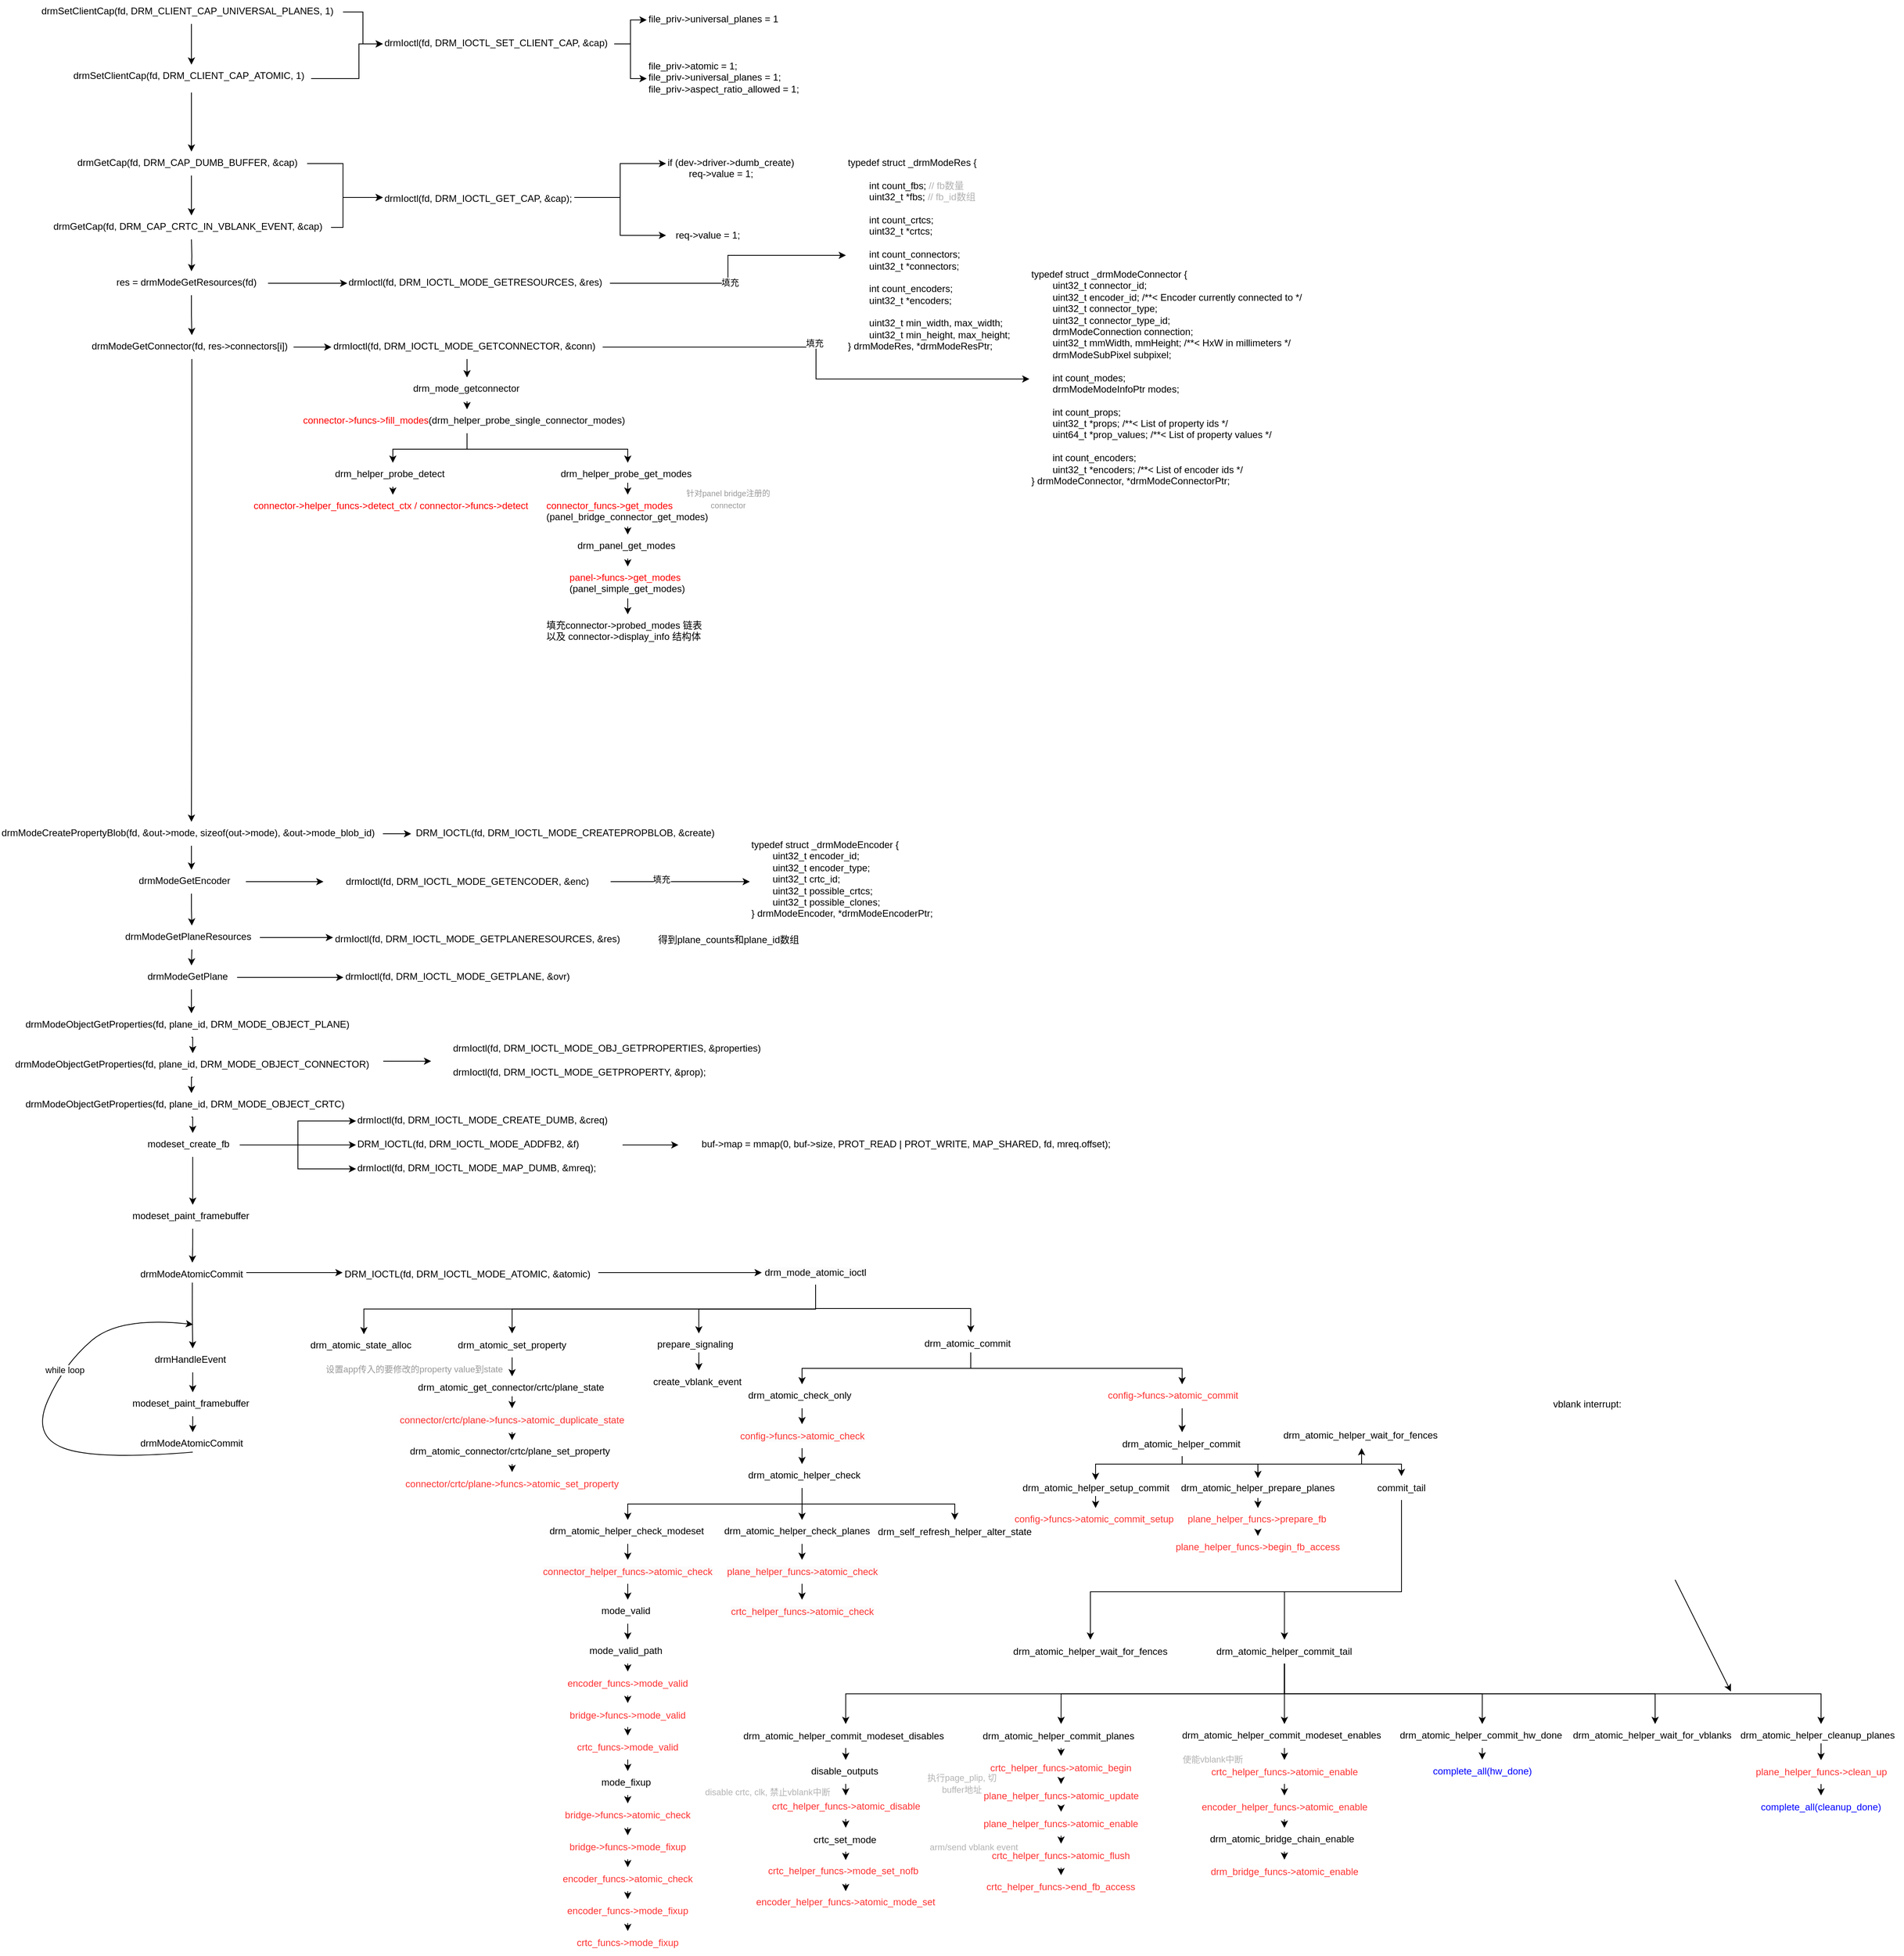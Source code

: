 <mxfile version="26.1.3">
  <diagram name="第 1 页" id="Wdx_ElfIQ2kTfjwmgPK6">
    <mxGraphModel dx="2079" dy="2971" grid="1" gridSize="10" guides="1" tooltips="1" connect="1" arrows="1" fold="1" page="1" pageScale="1" pageWidth="827" pageHeight="1169" math="0" shadow="0">
      <root>
        <mxCell id="0" />
        <mxCell id="1" parent="0" />
        <mxCell id="z1ZTVlwwsorMF4e4j1b6-2" value="&lt;div&gt;&lt;span style=&quot;background-color: initial;&quot;&gt;drm_atomic_state_alloc&lt;/span&gt;&lt;br&gt;&lt;/div&gt;" style="text;html=1;align=center;verticalAlign=middle;resizable=0;points=[];autosize=1;strokeColor=none;fillColor=none;" parent="1" vertex="1">
          <mxGeometry x="-413" y="111.25" width="150" height="30" as="geometry" />
        </mxCell>
        <mxCell id="z1ZTVlwwsorMF4e4j1b6-13" style="edgeStyle=orthogonalEdgeStyle;rounded=0;orthogonalLoop=1;jettySize=auto;html=1;entryX=0.5;entryY=0;entryDx=0;entryDy=0;" parent="1" source="z1ZTVlwwsorMF4e4j1b6-7" target="z1ZTVlwwsorMF4e4j1b6-12" edge="1">
          <mxGeometry relative="1" as="geometry">
            <Array as="points">
              <mxPoint x="427" y="155" />
              <mxPoint x="692" y="155" />
            </Array>
          </mxGeometry>
        </mxCell>
        <mxCell id="3mboC_igE18zgCTg4L_F-29" style="edgeStyle=orthogonalEdgeStyle;rounded=0;orthogonalLoop=1;jettySize=auto;html=1;exitX=0.5;exitY=1;exitDx=0;exitDy=0;entryX=0.5;entryY=0;entryDx=0;entryDy=0;" parent="1" source="z1ZTVlwwsorMF4e4j1b6-7" target="z1ZTVlwwsorMF4e4j1b6-10" edge="1">
          <mxGeometry relative="1" as="geometry" />
        </mxCell>
        <mxCell id="z1ZTVlwwsorMF4e4j1b6-7" value="drm_atomic_commit" style="text;whiteSpace=wrap;html=1;" parent="1" vertex="1">
          <mxGeometry x="367" y="110" width="120" height="25" as="geometry" />
        </mxCell>
        <mxCell id="inVT9cI3KzjuQ4xYqi-m-4" style="edgeStyle=orthogonalEdgeStyle;rounded=0;orthogonalLoop=1;jettySize=auto;html=1;exitX=0.5;exitY=1;exitDx=0;exitDy=0;entryX=0.5;entryY=0;entryDx=0;entryDy=0;" parent="1" source="z1ZTVlwwsorMF4e4j1b6-10" target="inVT9cI3KzjuQ4xYqi-m-3" edge="1">
          <mxGeometry relative="1" as="geometry" />
        </mxCell>
        <mxCell id="z1ZTVlwwsorMF4e4j1b6-10" value="drm_atomic_check_only" style="text;whiteSpace=wrap;html=1;" parent="1" vertex="1">
          <mxGeometry x="145.5" y="175" width="140" height="30" as="geometry" />
        </mxCell>
        <mxCell id="inVT9cI3KzjuQ4xYqi-m-26" style="edgeStyle=orthogonalEdgeStyle;rounded=0;orthogonalLoop=1;jettySize=auto;html=1;exitX=0.5;exitY=1;exitDx=0;exitDy=0;entryX=0.5;entryY=0;entryDx=0;entryDy=0;" parent="1" source="z1ZTVlwwsorMF4e4j1b6-12" target="inVT9cI3KzjuQ4xYqi-m-25" edge="1">
          <mxGeometry relative="1" as="geometry" />
        </mxCell>
        <mxCell id="z1ZTVlwwsorMF4e4j1b6-12" value="config-&amp;gt;funcs-&amp;gt;atomic_commit" style="text;whiteSpace=wrap;html=1;fontColor=#FF3333;" parent="1" vertex="1">
          <mxGeometry x="597" y="175" width="190" height="30" as="geometry" />
        </mxCell>
        <mxCell id="3mboC_igE18zgCTg4L_F-28" style="edgeStyle=orthogonalEdgeStyle;rounded=0;orthogonalLoop=1;jettySize=auto;html=1;exitX=0.5;exitY=1;exitDx=0;exitDy=0;entryX=0.5;entryY=0;entryDx=0;entryDy=0;" parent="1" source="59reyXUg0gu2296uByz6-4" target="3mboC_igE18zgCTg4L_F-27" edge="1">
          <mxGeometry relative="1" as="geometry" />
        </mxCell>
        <mxCell id="59reyXUg0gu2296uByz6-4" value="drm_atomic_connector/crtc/plane_set_property" style="text;whiteSpace=wrap;html=1;" parent="1" vertex="1">
          <mxGeometry x="-278" y="245" width="260" height="30" as="geometry" />
        </mxCell>
        <mxCell id="inVT9cI3KzjuQ4xYqi-m-6" style="edgeStyle=orthogonalEdgeStyle;rounded=0;orthogonalLoop=1;jettySize=auto;html=1;exitX=0.5;exitY=1;exitDx=0;exitDy=0;entryX=0.5;entryY=0;entryDx=0;entryDy=0;" parent="1" source="inVT9cI3KzjuQ4xYqi-m-3" target="inVT9cI3KzjuQ4xYqi-m-5" edge="1">
          <mxGeometry relative="1" as="geometry" />
        </mxCell>
        <mxCell id="inVT9cI3KzjuQ4xYqi-m-3" value="&lt;span style=&quot;forced-color-adjust: none; font-family: Helvetica; font-size: 12px; font-style: normal; font-variant-ligatures: normal; font-variant-caps: normal; letter-spacing: normal; orphans: 2; text-indent: 0px; text-transform: none; widows: 2; word-spacing: 0px; -webkit-text-stroke-width: 0px; white-space: nowrap; background-color: rgb(251, 251, 251); text-decoration-thickness: initial; text-decoration-style: initial; text-decoration-color: initial;&quot;&gt;&lt;font style=&quot;&quot; color=&quot;#ff3333&quot;&gt;config-&amp;gt;funcs-&amp;gt;atomic_check&lt;/font&gt;&lt;/span&gt;" style="text;html=1;align=center;verticalAlign=middle;whiteSpace=wrap;rounded=0;" parent="1" vertex="1">
          <mxGeometry x="130.5" y="225" width="170" height="30" as="geometry" />
        </mxCell>
        <mxCell id="inVT9cI3KzjuQ4xYqi-m-9" style="edgeStyle=orthogonalEdgeStyle;rounded=0;orthogonalLoop=1;jettySize=auto;html=1;exitX=0.5;exitY=1;exitDx=0;exitDy=0;entryX=0.5;entryY=0;entryDx=0;entryDy=0;" parent="1" source="inVT9cI3KzjuQ4xYqi-m-5" target="inVT9cI3KzjuQ4xYqi-m-7" edge="1">
          <mxGeometry relative="1" as="geometry" />
        </mxCell>
        <mxCell id="inVT9cI3KzjuQ4xYqi-m-10" style="edgeStyle=orthogonalEdgeStyle;rounded=0;orthogonalLoop=1;jettySize=auto;html=1;exitX=0.5;exitY=1;exitDx=0;exitDy=0;entryX=0.5;entryY=0;entryDx=0;entryDy=0;" parent="1" source="inVT9cI3KzjuQ4xYqi-m-5" target="inVT9cI3KzjuQ4xYqi-m-8" edge="1">
          <mxGeometry relative="1" as="geometry" />
        </mxCell>
        <mxCell id="3mboC_igE18zgCTg4L_F-2" style="edgeStyle=orthogonalEdgeStyle;rounded=0;orthogonalLoop=1;jettySize=auto;html=1;exitX=0.5;exitY=1;exitDx=0;exitDy=0;entryX=0.5;entryY=0;entryDx=0;entryDy=0;" parent="1" source="inVT9cI3KzjuQ4xYqi-m-5" target="3mboC_igE18zgCTg4L_F-1" edge="1">
          <mxGeometry relative="1" as="geometry" />
        </mxCell>
        <mxCell id="inVT9cI3KzjuQ4xYqi-m-5" value="drm_atomic_helper_check" style="text;whiteSpace=wrap;html=1;" parent="1" vertex="1">
          <mxGeometry x="145.5" y="275" width="140" height="30" as="geometry" />
        </mxCell>
        <mxCell id="inVT9cI3KzjuQ4xYqi-m-16" style="edgeStyle=orthogonalEdgeStyle;rounded=0;orthogonalLoop=1;jettySize=auto;html=1;exitX=0.5;exitY=1;exitDx=0;exitDy=0;entryX=0.5;entryY=0;entryDx=0;entryDy=0;" parent="1" source="inVT9cI3KzjuQ4xYqi-m-7" target="inVT9cI3KzjuQ4xYqi-m-15" edge="1">
          <mxGeometry relative="1" as="geometry" />
        </mxCell>
        <mxCell id="inVT9cI3KzjuQ4xYqi-m-7" value="drm_atomic_helper_check_modeset" style="text;whiteSpace=wrap;html=1;" parent="1" vertex="1">
          <mxGeometry x="-103" y="345" width="200" height="30" as="geometry" />
        </mxCell>
        <mxCell id="inVT9cI3KzjuQ4xYqi-m-13" style="edgeStyle=orthogonalEdgeStyle;rounded=0;orthogonalLoop=1;jettySize=auto;html=1;exitX=0.5;exitY=1;exitDx=0;exitDy=0;entryX=0.5;entryY=0;entryDx=0;entryDy=0;" parent="1" source="inVT9cI3KzjuQ4xYqi-m-8" target="inVT9cI3KzjuQ4xYqi-m-11" edge="1">
          <mxGeometry relative="1" as="geometry" />
        </mxCell>
        <mxCell id="inVT9cI3KzjuQ4xYqi-m-8" value="drm_atomic_helper_check_planes" style="text;whiteSpace=wrap;html=1;" parent="1" vertex="1">
          <mxGeometry x="115.5" y="345" width="200" height="30" as="geometry" />
        </mxCell>
        <mxCell id="inVT9cI3KzjuQ4xYqi-m-14" style="edgeStyle=orthogonalEdgeStyle;rounded=0;orthogonalLoop=1;jettySize=auto;html=1;exitX=0.5;exitY=1;exitDx=0;exitDy=0;entryX=0.5;entryY=0;entryDx=0;entryDy=0;" parent="1" source="inVT9cI3KzjuQ4xYqi-m-11" target="inVT9cI3KzjuQ4xYqi-m-12" edge="1">
          <mxGeometry relative="1" as="geometry" />
        </mxCell>
        <mxCell id="inVT9cI3KzjuQ4xYqi-m-11" value="&lt;span style=&quot;forced-color-adjust: none; font-family: Helvetica; font-size: 12px; font-style: normal; font-variant-ligatures: normal; font-variant-caps: normal; letter-spacing: normal; orphans: 2; text-indent: 0px; text-transform: none; widows: 2; word-spacing: 0px; -webkit-text-stroke-width: 0px; white-space: nowrap; background-color: rgb(251, 251, 251); text-decoration-thickness: initial; text-decoration-style: initial; text-decoration-color: initial;&quot;&gt;&lt;font style=&quot;&quot; color=&quot;#ff3333&quot;&gt;plane_helper_funcs-&amp;gt;atomic_check&lt;/font&gt;&lt;/span&gt;" style="text;html=1;align=center;verticalAlign=middle;whiteSpace=wrap;rounded=0;" parent="1" vertex="1">
          <mxGeometry x="130.5" y="395" width="170" height="30" as="geometry" />
        </mxCell>
        <mxCell id="inVT9cI3KzjuQ4xYqi-m-12" value="&lt;span style=&quot;forced-color-adjust: none; font-family: Helvetica; font-size: 12px; font-style: normal; font-variant-ligatures: normal; font-variant-caps: normal; letter-spacing: normal; orphans: 2; text-indent: 0px; text-transform: none; widows: 2; word-spacing: 0px; -webkit-text-stroke-width: 0px; white-space: nowrap; background-color: rgb(251, 251, 251); text-decoration-thickness: initial; text-decoration-style: initial; text-decoration-color: initial;&quot;&gt;&lt;font style=&quot;&quot; color=&quot;#ff3333&quot;&gt;crtc_helper_funcs-&amp;gt;atomic_check&lt;/font&gt;&lt;/span&gt;" style="text;html=1;align=center;verticalAlign=middle;whiteSpace=wrap;rounded=0;" parent="1" vertex="1">
          <mxGeometry x="130.5" y="445" width="170" height="30" as="geometry" />
        </mxCell>
        <mxCell id="SGbNxjFCH1gDrcXbBLk8-2" style="edgeStyle=orthogonalEdgeStyle;rounded=0;orthogonalLoop=1;jettySize=auto;html=1;exitX=0.5;exitY=1;exitDx=0;exitDy=0;entryX=0.5;entryY=0;entryDx=0;entryDy=0;" parent="1" source="inVT9cI3KzjuQ4xYqi-m-15" target="SGbNxjFCH1gDrcXbBLk8-1" edge="1">
          <mxGeometry relative="1" as="geometry" />
        </mxCell>
        <mxCell id="inVT9cI3KzjuQ4xYqi-m-15" value="&lt;span style=&quot;forced-color-adjust: none; font-family: Helvetica; font-size: 12px; font-style: normal; font-variant-ligatures: normal; font-variant-caps: normal; letter-spacing: normal; orphans: 2; text-indent: 0px; text-transform: none; widows: 2; word-spacing: 0px; -webkit-text-stroke-width: 0px; white-space: nowrap; background-color: rgb(251, 251, 251); text-decoration-thickness: initial; text-decoration-style: initial; text-decoration-color: initial;&quot;&gt;&lt;font style=&quot;&quot; color=&quot;#ff3333&quot;&gt;connector_helper_funcs-&amp;gt;atomic_check&lt;/font&gt;&lt;/span&gt;" style="text;html=1;align=center;verticalAlign=middle;whiteSpace=wrap;rounded=0;" parent="1" vertex="1">
          <mxGeometry x="-88" y="395" width="170" height="30" as="geometry" />
        </mxCell>
        <mxCell id="inVT9cI3KzjuQ4xYqi-m-28" style="edgeStyle=orthogonalEdgeStyle;rounded=0;orthogonalLoop=1;jettySize=auto;html=1;exitX=0.5;exitY=1;exitDx=0;exitDy=0;entryX=0.5;entryY=0;entryDx=0;entryDy=0;" parent="1" source="inVT9cI3KzjuQ4xYqi-m-17" target="inVT9cI3KzjuQ4xYqi-m-21" edge="1">
          <mxGeometry relative="1" as="geometry" />
        </mxCell>
        <mxCell id="inVT9cI3KzjuQ4xYqi-m-17" value="drm_atomic_helper_commit_planes" style="text;whiteSpace=wrap;html=1;verticalAlign=middle;" parent="1" vertex="1">
          <mxGeometry x="440.25" y="600.75" width="200" height="30" as="geometry" />
        </mxCell>
        <mxCell id="inVT9cI3KzjuQ4xYqi-m-33" style="edgeStyle=orthogonalEdgeStyle;rounded=0;orthogonalLoop=1;jettySize=auto;html=1;exitX=0.5;exitY=1;exitDx=0;exitDy=0;entryX=0.5;entryY=0;entryDx=0;entryDy=0;" parent="1" source="inVT9cI3KzjuQ4xYqi-m-18" target="inVT9cI3KzjuQ4xYqi-m-20" edge="1">
          <mxGeometry relative="1" as="geometry" />
        </mxCell>
        <mxCell id="inVT9cI3KzjuQ4xYqi-m-18" value="&lt;font color=&quot;#ff3333&quot;&gt;&lt;span style=&quot;text-wrap: nowrap;&quot;&gt;crtc_helper_funcs-&amp;gt;atomic_flush&lt;/span&gt;&lt;/font&gt;" style="text;html=1;align=center;verticalAlign=middle;whiteSpace=wrap;rounded=0;" parent="1" vertex="1">
          <mxGeometry x="455.25" y="750.75" width="170" height="30" as="geometry" />
        </mxCell>
        <mxCell id="inVT9cI3KzjuQ4xYqi-m-20" value="&lt;font color=&quot;#ff3333&quot;&gt;&lt;span style=&quot;text-wrap: nowrap;&quot;&gt;crtc_helper_funcs-&amp;gt;end_fb_access&lt;/span&gt;&lt;/font&gt;" style="text;html=1;align=center;verticalAlign=middle;whiteSpace=wrap;rounded=0;" parent="1" vertex="1">
          <mxGeometry x="455.25" y="790.25" width="170" height="30" as="geometry" />
        </mxCell>
        <mxCell id="inVT9cI3KzjuQ4xYqi-m-30" style="edgeStyle=orthogonalEdgeStyle;rounded=0;orthogonalLoop=1;jettySize=auto;html=1;exitX=0.5;exitY=1;exitDx=0;exitDy=0;entryX=0.5;entryY=0;entryDx=0;entryDy=0;" parent="1" source="inVT9cI3KzjuQ4xYqi-m-21" target="inVT9cI3KzjuQ4xYqi-m-22" edge="1">
          <mxGeometry relative="1" as="geometry" />
        </mxCell>
        <mxCell id="inVT9cI3KzjuQ4xYqi-m-21" value="&lt;font color=&quot;#ff3333&quot;&gt;&lt;span style=&quot;text-wrap: nowrap;&quot;&gt;crtc_helper_funcs-&amp;gt;atomic_begin&lt;/span&gt;&lt;/font&gt;" style="text;html=1;align=center;verticalAlign=middle;whiteSpace=wrap;rounded=0;" parent="1" vertex="1">
          <mxGeometry x="455.25" y="640.75" width="170" height="30" as="geometry" />
        </mxCell>
        <mxCell id="inVT9cI3KzjuQ4xYqi-m-31" style="edgeStyle=orthogonalEdgeStyle;rounded=0;orthogonalLoop=1;jettySize=auto;html=1;exitX=0.5;exitY=1;exitDx=0;exitDy=0;entryX=0.5;entryY=0;entryDx=0;entryDy=0;" parent="1" source="inVT9cI3KzjuQ4xYqi-m-22" target="inVT9cI3KzjuQ4xYqi-m-23" edge="1">
          <mxGeometry relative="1" as="geometry" />
        </mxCell>
        <mxCell id="inVT9cI3KzjuQ4xYqi-m-22" value="&lt;font color=&quot;#ff3333&quot;&gt;&lt;span style=&quot;text-wrap: nowrap;&quot;&gt;&lt;span style=&quot;font-weight: normal;&quot;&gt;plane_helper_funcs-&amp;gt;atomic_update&lt;/span&gt;&lt;/span&gt;&lt;/font&gt;" style="text;html=1;align=center;verticalAlign=middle;whiteSpace=wrap;rounded=0;fontStyle=1" parent="1" vertex="1">
          <mxGeometry x="437.87" y="676" width="204.75" height="29.5" as="geometry" />
        </mxCell>
        <mxCell id="inVT9cI3KzjuQ4xYqi-m-32" style="edgeStyle=orthogonalEdgeStyle;rounded=0;orthogonalLoop=1;jettySize=auto;html=1;exitX=0.5;exitY=1;exitDx=0;exitDy=0;entryX=0.5;entryY=0;entryDx=0;entryDy=0;" parent="1" source="inVT9cI3KzjuQ4xYqi-m-23" target="inVT9cI3KzjuQ4xYqi-m-18" edge="1">
          <mxGeometry relative="1" as="geometry" />
        </mxCell>
        <mxCell id="inVT9cI3KzjuQ4xYqi-m-23" value="&lt;font color=&quot;#ff3333&quot;&gt;&lt;span style=&quot;text-wrap: nowrap;&quot;&gt;plane&lt;/span&gt;&lt;/font&gt;&lt;span style=&quot;text-wrap: nowrap; color: rgb(255, 51, 51); background-color: initial;&quot;&gt;_helper_funcs-&amp;gt;atomic_enable&lt;/span&gt;" style="text;html=1;align=center;verticalAlign=middle;whiteSpace=wrap;rounded=0;" parent="1" vertex="1">
          <mxGeometry x="455.25" y="710.75" width="170" height="30" as="geometry" />
        </mxCell>
        <mxCell id="3mboC_igE18zgCTg4L_F-31" style="edgeStyle=orthogonalEdgeStyle;rounded=0;orthogonalLoop=1;jettySize=auto;html=1;exitX=0.5;exitY=1;exitDx=0;exitDy=0;entryX=0.5;entryY=0;entryDx=0;entryDy=0;" parent="1" source="inVT9cI3KzjuQ4xYqi-m-25" target="inVT9cI3KzjuQ4xYqi-m-40" edge="1">
          <mxGeometry relative="1" as="geometry">
            <Array as="points">
              <mxPoint x="692" y="275" />
              <mxPoint x="584" y="275" />
            </Array>
          </mxGeometry>
        </mxCell>
        <mxCell id="3mboC_igE18zgCTg4L_F-34" style="edgeStyle=orthogonalEdgeStyle;rounded=0;orthogonalLoop=1;jettySize=auto;html=1;exitX=0.5;exitY=1;exitDx=0;exitDy=0;entryX=0.5;entryY=0;entryDx=0;entryDy=0;" parent="1" source="inVT9cI3KzjuQ4xYqi-m-25" target="inVT9cI3KzjuQ4xYqi-m-34" edge="1">
          <mxGeometry relative="1" as="geometry">
            <Array as="points">
              <mxPoint x="692" y="275" />
              <mxPoint x="967" y="275" />
            </Array>
          </mxGeometry>
        </mxCell>
        <mxCell id="3mboC_igE18zgCTg4L_F-39" style="edgeStyle=orthogonalEdgeStyle;rounded=0;orthogonalLoop=1;jettySize=auto;html=1;exitX=0.5;exitY=1;exitDx=0;exitDy=0;entryX=0.5;entryY=0;entryDx=0;entryDy=0;" parent="1" source="inVT9cI3KzjuQ4xYqi-m-25" target="3mboC_igE18zgCTg4L_F-38" edge="1">
          <mxGeometry relative="1" as="geometry">
            <Array as="points">
              <mxPoint x="692" y="275" />
              <mxPoint x="787" y="275" />
            </Array>
          </mxGeometry>
        </mxCell>
        <mxCell id="3mboC_igE18zgCTg4L_F-43" style="edgeStyle=orthogonalEdgeStyle;rounded=0;orthogonalLoop=1;jettySize=auto;html=1;exitX=0.5;exitY=1;exitDx=0;exitDy=0;entryX=0.5;entryY=1;entryDx=0;entryDy=0;" parent="1" source="inVT9cI3KzjuQ4xYqi-m-25" target="3mboC_igE18zgCTg4L_F-42" edge="1">
          <mxGeometry relative="1" as="geometry">
            <Array as="points">
              <mxPoint x="692" y="275" />
              <mxPoint x="917" y="275" />
            </Array>
          </mxGeometry>
        </mxCell>
        <mxCell id="inVT9cI3KzjuQ4xYqi-m-25" value="&lt;span style=&quot;text-align: center; text-wrap: nowrap;&quot;&gt;drm_atomic_helper_commit&lt;/span&gt;" style="text;whiteSpace=wrap;html=1;verticalAlign=middle;" parent="1" vertex="1">
          <mxGeometry x="614.5" y="235" width="155" height="30" as="geometry" />
        </mxCell>
        <mxCell id="ozSf_emoWEw6sIMOIEAe-100" style="edgeStyle=orthogonalEdgeStyle;rounded=0;orthogonalLoop=1;jettySize=auto;html=1;exitX=0.5;exitY=1;exitDx=0;exitDy=0;entryX=0.5;entryY=0;entryDx=0;entryDy=0;" parent="1" source="inVT9cI3KzjuQ4xYqi-m-34" target="3mboC_igE18zgCTg4L_F-44" edge="1">
          <mxGeometry relative="1" as="geometry">
            <Array as="points">
              <mxPoint x="967" y="435" />
              <mxPoint x="577" y="435" />
            </Array>
          </mxGeometry>
        </mxCell>
        <mxCell id="ozSf_emoWEw6sIMOIEAe-103" style="edgeStyle=orthogonalEdgeStyle;rounded=0;orthogonalLoop=1;jettySize=auto;html=1;exitX=0.5;exitY=1;exitDx=0;exitDy=0;entryX=0.5;entryY=0;entryDx=0;entryDy=0;" parent="1" source="inVT9cI3KzjuQ4xYqi-m-34" target="inVT9cI3KzjuQ4xYqi-m-37" edge="1">
          <mxGeometry relative="1" as="geometry">
            <Array as="points">
              <mxPoint x="967" y="435" />
              <mxPoint x="820" y="435" />
            </Array>
          </mxGeometry>
        </mxCell>
        <mxCell id="inVT9cI3KzjuQ4xYqi-m-34" value="commit_tail" style="text;whiteSpace=wrap;html=1;align=center;verticalAlign=middle;" parent="1" vertex="1">
          <mxGeometry x="932" y="290" width="70" height="30" as="geometry" />
        </mxCell>
        <mxCell id="ozSf_emoWEw6sIMOIEAe-4" style="edgeStyle=orthogonalEdgeStyle;rounded=0;orthogonalLoop=1;jettySize=auto;html=1;exitX=0.5;exitY=1;exitDx=0;exitDy=0;entryX=0.5;entryY=0;entryDx=0;entryDy=0;" parent="1" source="inVT9cI3KzjuQ4xYqi-m-37" target="inVT9cI3KzjuQ4xYqi-m-17" edge="1">
          <mxGeometry relative="1" as="geometry" />
        </mxCell>
        <mxCell id="ozSf_emoWEw6sIMOIEAe-5" style="edgeStyle=orthogonalEdgeStyle;rounded=0;orthogonalLoop=1;jettySize=auto;html=1;exitX=0.5;exitY=1;exitDx=0;exitDy=0;entryX=0.5;entryY=0;entryDx=0;entryDy=0;" parent="1" source="inVT9cI3KzjuQ4xYqi-m-37" target="3mboC_igE18zgCTg4L_F-45" edge="1">
          <mxGeometry relative="1" as="geometry" />
        </mxCell>
        <mxCell id="SGbNxjFCH1gDrcXbBLk8-26" style="edgeStyle=orthogonalEdgeStyle;rounded=0;orthogonalLoop=1;jettySize=auto;html=1;exitX=0.5;exitY=1;exitDx=0;exitDy=0;entryX=0.5;entryY=0;entryDx=0;entryDy=0;" parent="1" source="inVT9cI3KzjuQ4xYqi-m-37" target="SGbNxjFCH1gDrcXbBLk8-25" edge="1">
          <mxGeometry relative="1" as="geometry" />
        </mxCell>
        <mxCell id="gn15YKwrfAViyjrjY27p-2" style="edgeStyle=orthogonalEdgeStyle;rounded=0;orthogonalLoop=1;jettySize=auto;html=1;exitX=0.5;exitY=1;exitDx=0;exitDy=0;entryX=0.5;entryY=0;entryDx=0;entryDy=0;" parent="1" source="inVT9cI3KzjuQ4xYqi-m-37" target="gn15YKwrfAViyjrjY27p-1" edge="1">
          <mxGeometry relative="1" as="geometry" />
        </mxCell>
        <mxCell id="gn15YKwrfAViyjrjY27p-4" style="edgeStyle=orthogonalEdgeStyle;rounded=0;orthogonalLoop=1;jettySize=auto;html=1;exitX=0.5;exitY=1;exitDx=0;exitDy=0;" parent="1" source="inVT9cI3KzjuQ4xYqi-m-37" target="gn15YKwrfAViyjrjY27p-3" edge="1">
          <mxGeometry relative="1" as="geometry" />
        </mxCell>
        <mxCell id="gn15YKwrfAViyjrjY27p-6" style="edgeStyle=orthogonalEdgeStyle;rounded=0;orthogonalLoop=1;jettySize=auto;html=1;exitX=0.5;exitY=1;exitDx=0;exitDy=0;entryX=0.5;entryY=0;entryDx=0;entryDy=0;" parent="1" source="inVT9cI3KzjuQ4xYqi-m-37" target="gn15YKwrfAViyjrjY27p-5" edge="1">
          <mxGeometry relative="1" as="geometry" />
        </mxCell>
        <mxCell id="inVT9cI3KzjuQ4xYqi-m-37" value="drm_atomic_helper_commit_tail" style="text;whiteSpace=wrap;html=1;align=center;verticalAlign=middle;" parent="1" vertex="1">
          <mxGeometry x="730.25" y="495" width="180" height="30" as="geometry" />
        </mxCell>
        <mxCell id="3mboC_igE18zgCTg4L_F-32" style="edgeStyle=orthogonalEdgeStyle;rounded=0;orthogonalLoop=1;jettySize=auto;html=1;exitX=0.5;exitY=1;exitDx=0;exitDy=0;entryX=0.5;entryY=0;entryDx=0;entryDy=0;" parent="1" source="inVT9cI3KzjuQ4xYqi-m-40" target="inVT9cI3KzjuQ4xYqi-m-42" edge="1">
          <mxGeometry relative="1" as="geometry" />
        </mxCell>
        <mxCell id="inVT9cI3KzjuQ4xYqi-m-40" value="drm_atomic_helper_setup_commit" style="text;whiteSpace=wrap;html=1;verticalAlign=middle;align=center;" parent="1" vertex="1">
          <mxGeometry x="483.5" y="295" width="200" height="20" as="geometry" />
        </mxCell>
        <mxCell id="inVT9cI3KzjuQ4xYqi-m-42" value="config-&amp;gt;funcs-&amp;gt;atomic_commit_setup" style="text;whiteSpace=wrap;html=1;fontColor=#FF3333;" parent="1" vertex="1">
          <mxGeometry x="480" y="330" width="207" height="30" as="geometry" />
        </mxCell>
        <mxCell id="3mboC_igE18zgCTg4L_F-1" value="drm_self_refresh_helper_alter_state" style="text;whiteSpace=wrap;html=1;align=center;verticalAlign=middle;" parent="1" vertex="1">
          <mxGeometry x="307" y="345" width="200" height="30" as="geometry" />
        </mxCell>
        <mxCell id="3mboC_igE18zgCTg4L_F-8" style="edgeStyle=orthogonalEdgeStyle;rounded=0;orthogonalLoop=1;jettySize=auto;html=1;exitX=0.5;exitY=1;exitDx=0;exitDy=0;entryX=0.5;entryY=0;entryDx=0;entryDy=0;" parent="1" source="3mboC_igE18zgCTg4L_F-4" target="z1ZTVlwwsorMF4e4j1b6-7" edge="1">
          <mxGeometry relative="1" as="geometry" />
        </mxCell>
        <mxCell id="3mboC_igE18zgCTg4L_F-10" style="edgeStyle=orthogonalEdgeStyle;rounded=0;orthogonalLoop=1;jettySize=auto;html=1;exitX=0.5;exitY=1;exitDx=0;exitDy=0;entryX=0.5;entryY=0;entryDx=0;entryDy=0;" parent="1" source="3mboC_igE18zgCTg4L_F-4" target="3mboC_igE18zgCTg4L_F-9" edge="1">
          <mxGeometry relative="1" as="geometry" />
        </mxCell>
        <mxCell id="OpuFSFoiAB805dbF5H-I-2" style="edgeStyle=orthogonalEdgeStyle;rounded=0;orthogonalLoop=1;jettySize=auto;html=1;exitX=0.5;exitY=1;exitDx=0;exitDy=0;entryX=0.5;entryY=0;entryDx=0;entryDy=0;" parent="1" source="3mboC_igE18zgCTg4L_F-4" target="OpuFSFoiAB805dbF5H-I-1" edge="1">
          <mxGeometry relative="1" as="geometry" />
        </mxCell>
        <mxCell id="3mboC_igE18zgCTg4L_F-4" value="&lt;span style=&quot;color: rgb(0, 0, 0); font-family: Helvetica; font-size: 12px; font-style: normal; font-variant-ligatures: normal; font-variant-caps: normal; font-weight: 400; letter-spacing: normal; orphans: 2; text-align: center; text-indent: 0px; text-transform: none; widows: 2; word-spacing: 0px; -webkit-text-stroke-width: 0px; white-space: nowrap; background-color: rgb(251, 251, 251); text-decoration-thickness: initial; text-decoration-style: initial; text-decoration-color: initial; display: inline !important; float: none;&quot;&gt;drm_mode_atomic_ioctl&lt;/span&gt;" style="text;html=1;align=center;verticalAlign=middle;whiteSpace=wrap;rounded=0;" parent="1" vertex="1">
          <mxGeometry x="165" y="20" width="135" height="30" as="geometry" />
        </mxCell>
        <mxCell id="3mboC_igE18zgCTg4L_F-22" style="edgeStyle=orthogonalEdgeStyle;rounded=0;orthogonalLoop=1;jettySize=auto;html=1;exitX=0.5;exitY=1;exitDx=0;exitDy=0;entryX=0.5;entryY=0;entryDx=0;entryDy=0;" parent="1" source="3mboC_igE18zgCTg4L_F-9" target="3mboC_igE18zgCTg4L_F-21" edge="1">
          <mxGeometry relative="1" as="geometry" />
        </mxCell>
        <mxCell id="3mboC_igE18zgCTg4L_F-9" value="&lt;span style=&quot;text-wrap: nowrap;&quot;&gt;drm_atomic_set_property&lt;/span&gt;" style="text;html=1;align=center;verticalAlign=middle;whiteSpace=wrap;rounded=0;" parent="1" vertex="1">
          <mxGeometry x="-223" y="111.25" width="150" height="30" as="geometry" />
        </mxCell>
        <mxCell id="3mboC_igE18zgCTg4L_F-13" style="edgeStyle=orthogonalEdgeStyle;rounded=0;orthogonalLoop=1;jettySize=auto;html=1;exitX=0.5;exitY=1;exitDx=0;exitDy=0;entryX=0.528;entryY=0.032;entryDx=0;entryDy=0;entryPerimeter=0;" parent="1" source="3mboC_igE18zgCTg4L_F-4" target="z1ZTVlwwsorMF4e4j1b6-2" edge="1">
          <mxGeometry relative="1" as="geometry" />
        </mxCell>
        <mxCell id="3mboC_igE18zgCTg4L_F-24" style="edgeStyle=orthogonalEdgeStyle;rounded=0;orthogonalLoop=1;jettySize=auto;html=1;exitX=0.5;exitY=1;exitDx=0;exitDy=0;entryX=0.5;entryY=0;entryDx=0;entryDy=0;" parent="1" source="3mboC_igE18zgCTg4L_F-21" target="3mboC_igE18zgCTg4L_F-23" edge="1">
          <mxGeometry relative="1" as="geometry" />
        </mxCell>
        <mxCell id="3mboC_igE18zgCTg4L_F-21" value="drm_atomic_get_connector/crtc/plane_state" style="text;whiteSpace=wrap;html=1;" parent="1" vertex="1">
          <mxGeometry x="-268" y="165" width="240" height="25" as="geometry" />
        </mxCell>
        <mxCell id="3mboC_igE18zgCTg4L_F-26" style="edgeStyle=orthogonalEdgeStyle;rounded=0;orthogonalLoop=1;jettySize=auto;html=1;exitX=0.5;exitY=1;exitDx=0;exitDy=0;entryX=0.5;entryY=0;entryDx=0;entryDy=0;" parent="1" source="3mboC_igE18zgCTg4L_F-23" target="59reyXUg0gu2296uByz6-4" edge="1">
          <mxGeometry relative="1" as="geometry" />
        </mxCell>
        <mxCell id="3mboC_igE18zgCTg4L_F-23" value="&lt;span style=&quot;forced-color-adjust: none; font-family: Helvetica; font-size: 12px; font-style: normal; font-variant-ligatures: normal; font-variant-caps: normal; letter-spacing: normal; orphans: 2; text-indent: 0px; text-transform: none; widows: 2; word-spacing: 0px; -webkit-text-stroke-width: 0px; white-space: nowrap; background-color: rgb(251, 251, 251); text-decoration-thickness: initial; text-decoration-style: initial; text-decoration-color: initial;&quot;&gt;&lt;font style=&quot;&quot; color=&quot;#ff3333&quot;&gt;connector/crtc/plane-&amp;gt;funcs-&amp;gt;atomic_duplicate_state&lt;/font&gt;&lt;/span&gt;" style="text;html=1;align=center;verticalAlign=middle;whiteSpace=wrap;rounded=0;" parent="1" vertex="1">
          <mxGeometry x="-263" y="205" width="230" height="30" as="geometry" />
        </mxCell>
        <mxCell id="3mboC_igE18zgCTg4L_F-27" value="connector/crtc/plane-&amp;gt;funcs-&amp;gt;atomic_set_property" style="text;html=1;align=center;verticalAlign=middle;whiteSpace=wrap;rounded=0;fontColor=#FF3333;" parent="1" vertex="1">
          <mxGeometry x="-288" y="285" width="280" height="30" as="geometry" />
        </mxCell>
        <mxCell id="3mboC_igE18zgCTg4L_F-41" style="edgeStyle=orthogonalEdgeStyle;rounded=0;orthogonalLoop=1;jettySize=auto;html=1;exitX=0.5;exitY=1;exitDx=0;exitDy=0;entryX=0.5;entryY=0;entryDx=0;entryDy=0;" parent="1" source="3mboC_igE18zgCTg4L_F-38" target="3mboC_igE18zgCTg4L_F-40" edge="1">
          <mxGeometry relative="1" as="geometry" />
        </mxCell>
        <mxCell id="3mboC_igE18zgCTg4L_F-38" value="drm_atomic_helper_prepare_planes" style="text;whiteSpace=wrap;html=1;align=center;verticalAlign=middle;" parent="1" vertex="1">
          <mxGeometry x="687" y="292.5" width="200" height="25" as="geometry" />
        </mxCell>
        <mxCell id="ozSf_emoWEw6sIMOIEAe-101" style="edgeStyle=orthogonalEdgeStyle;rounded=0;orthogonalLoop=1;jettySize=auto;html=1;exitX=0.5;exitY=1;exitDx=0;exitDy=0;entryX=0.5;entryY=0;entryDx=0;entryDy=0;" parent="1" source="3mboC_igE18zgCTg4L_F-40" target="ozSf_emoWEw6sIMOIEAe-99" edge="1">
          <mxGeometry relative="1" as="geometry" />
        </mxCell>
        <mxCell id="3mboC_igE18zgCTg4L_F-40" value="plane_helper_funcs-&amp;gt;prepare_fb" style="text;whiteSpace=wrap;html=1;fontColor=#FF3333;" parent="1" vertex="1">
          <mxGeometry x="697" y="330" width="180" height="30" as="geometry" />
        </mxCell>
        <mxCell id="3mboC_igE18zgCTg4L_F-42" value="drm_atomic_helper_wait_for_fences" style="text;whiteSpace=wrap;html=1;" parent="1" vertex="1">
          <mxGeometry x="817" y="225" width="200" height="30" as="geometry" />
        </mxCell>
        <mxCell id="3mboC_igE18zgCTg4L_F-44" value="drm_atomic_helper_wait_for_fences" style="text;whiteSpace=wrap;html=1;align=center;verticalAlign=middle;" parent="1" vertex="1">
          <mxGeometry x="487" y="495" width="180" height="30" as="geometry" />
        </mxCell>
        <mxCell id="3mboC_igE18zgCTg4L_F-53" style="edgeStyle=orthogonalEdgeStyle;rounded=0;orthogonalLoop=1;jettySize=auto;html=1;exitX=0.5;exitY=1;exitDx=0;exitDy=0;entryX=0.5;entryY=0;entryDx=0;entryDy=0;" parent="1" source="3mboC_igE18zgCTg4L_F-45" target="3mboC_igE18zgCTg4L_F-51" edge="1">
          <mxGeometry relative="1" as="geometry" />
        </mxCell>
        <mxCell id="3mboC_igE18zgCTg4L_F-45" value="drm_atomic_helper_commit_modeset_enables" style="text;whiteSpace=wrap;html=1;" parent="1" vertex="1">
          <mxGeometry x="690.25" y="600.75" width="260" height="30" as="geometry" />
        </mxCell>
        <mxCell id="3mboC_igE18zgCTg4L_F-54" style="edgeStyle=orthogonalEdgeStyle;rounded=0;orthogonalLoop=1;jettySize=auto;html=1;exitX=0.5;exitY=1;exitDx=0;exitDy=0;entryX=0.5;entryY=0;entryDx=0;entryDy=0;" parent="1" source="3mboC_igE18zgCTg4L_F-51" target="3mboC_igE18zgCTg4L_F-52" edge="1">
          <mxGeometry relative="1" as="geometry" />
        </mxCell>
        <mxCell id="3mboC_igE18zgCTg4L_F-51" value="&lt;font color=&quot;#ff3333&quot;&gt;&lt;span style=&quot;text-wrap: nowrap;&quot;&gt;crtc_helper_funcs-&amp;gt;atomic_enable&lt;/span&gt;&lt;/font&gt;" style="text;html=1;align=center;verticalAlign=middle;whiteSpace=wrap;rounded=0;" parent="1" vertex="1">
          <mxGeometry x="722.75" y="645.75" width="195" height="30" as="geometry" />
        </mxCell>
        <mxCell id="3mboC_igE18zgCTg4L_F-56" style="edgeStyle=orthogonalEdgeStyle;rounded=0;orthogonalLoop=1;jettySize=auto;html=1;exitX=0.5;exitY=1;exitDx=0;exitDy=0;entryX=0.5;entryY=0;entryDx=0;entryDy=0;" parent="1" source="3mboC_igE18zgCTg4L_F-52" target="3mboC_igE18zgCTg4L_F-55" edge="1">
          <mxGeometry relative="1" as="geometry" />
        </mxCell>
        <mxCell id="3mboC_igE18zgCTg4L_F-52" value="&lt;font color=&quot;#ff3333&quot;&gt;&lt;span style=&quot;text-wrap: nowrap;&quot;&gt;encoder_helper_funcs-&amp;gt;atomic_enable&lt;/span&gt;&lt;/font&gt;" style="text;html=1;align=center;verticalAlign=middle;whiteSpace=wrap;rounded=0;" parent="1" vertex="1">
          <mxGeometry x="722.75" y="690.25" width="195" height="30" as="geometry" />
        </mxCell>
        <mxCell id="3mboC_igE18zgCTg4L_F-58" style="edgeStyle=orthogonalEdgeStyle;rounded=0;orthogonalLoop=1;jettySize=auto;html=1;exitX=0.5;exitY=1;exitDx=0;exitDy=0;entryX=0.5;entryY=0;entryDx=0;entryDy=0;" parent="1" source="3mboC_igE18zgCTg4L_F-55" target="3mboC_igE18zgCTg4L_F-57" edge="1">
          <mxGeometry relative="1" as="geometry" />
        </mxCell>
        <mxCell id="3mboC_igE18zgCTg4L_F-55" value="drm_atomic_bridge_chain_enable" style="text;whiteSpace=wrap;html=1;" parent="1" vertex="1">
          <mxGeometry x="725.25" y="730.75" width="190" height="30" as="geometry" />
        </mxCell>
        <mxCell id="3mboC_igE18zgCTg4L_F-57" value="&lt;font color=&quot;#ff3333&quot;&gt;&lt;span style=&quot;text-wrap: nowrap;&quot;&gt;drm_bridge_funcs-&amp;gt;atomic_enable&lt;/span&gt;&lt;/font&gt;" style="text;html=1;align=center;verticalAlign=middle;whiteSpace=wrap;rounded=0;" parent="1" vertex="1">
          <mxGeometry x="722.75" y="770.75" width="195" height="30" as="geometry" />
        </mxCell>
        <mxCell id="ozSf_emoWEw6sIMOIEAe-32" style="edgeStyle=orthogonalEdgeStyle;rounded=0;orthogonalLoop=1;jettySize=auto;html=1;exitX=0.5;exitY=1;exitDx=0;exitDy=0;entryX=0.5;entryY=0;entryDx=0;entryDy=0;" parent="1" source="ozSf_emoWEw6sIMOIEAe-1" target="ozSf_emoWEw6sIMOIEAe-7" edge="1">
          <mxGeometry relative="1" as="geometry" />
        </mxCell>
        <mxCell id="hBJA5JrjO7JEtEhDDZ1C-3" style="edgeStyle=orthogonalEdgeStyle;rounded=0;orthogonalLoop=1;jettySize=auto;html=1;exitX=1;exitY=0.5;exitDx=0;exitDy=0;entryX=0;entryY=0.5;entryDx=0;entryDy=0;" parent="1" source="ozSf_emoWEw6sIMOIEAe-1" target="ozSf_emoWEw6sIMOIEAe-21" edge="1">
          <mxGeometry relative="1" as="geometry" />
        </mxCell>
        <mxCell id="ozSf_emoWEw6sIMOIEAe-1" value="drmSetClientCap(fd, DRM_CLIENT_CAP_UNIVERSAL_PLANES, 1)" style="text;whiteSpace=wrap;html=1;" parent="1" vertex="1">
          <mxGeometry x="-740" y="-1560" width="380" height="30" as="geometry" />
        </mxCell>
        <mxCell id="ozSf_emoWEw6sIMOIEAe-6" value="file_priv-&amp;gt;universal_planes = 1" style="text;whiteSpace=wrap;html=1;" parent="1" vertex="1">
          <mxGeometry x="20.75" y="-1550" width="181.5" height="30" as="geometry" />
        </mxCell>
        <mxCell id="ozSf_emoWEw6sIMOIEAe-25" style="edgeStyle=orthogonalEdgeStyle;rounded=0;orthogonalLoop=1;jettySize=auto;html=1;exitX=1;exitY=0.5;exitDx=0;exitDy=0;entryX=0;entryY=0.5;entryDx=0;entryDy=0;" parent="1" source="ozSf_emoWEw6sIMOIEAe-7" target="ozSf_emoWEw6sIMOIEAe-21" edge="1">
          <mxGeometry relative="1" as="geometry">
            <Array as="points">
              <mxPoint x="-340" y="-1461" />
              <mxPoint x="-340" y="-1505" />
            </Array>
          </mxGeometry>
        </mxCell>
        <mxCell id="ozSf_emoWEw6sIMOIEAe-33" style="edgeStyle=orthogonalEdgeStyle;rounded=0;orthogonalLoop=1;jettySize=auto;html=1;exitX=0.5;exitY=1;exitDx=0;exitDy=0;entryX=0.5;entryY=0;entryDx=0;entryDy=0;" parent="1" source="ozSf_emoWEw6sIMOIEAe-7" target="ozSf_emoWEw6sIMOIEAe-13" edge="1">
          <mxGeometry relative="1" as="geometry" />
        </mxCell>
        <mxCell id="ozSf_emoWEw6sIMOIEAe-7" value="drmSetClientCap(fd, DRM_CLIENT_CAP_ATOMIC, 1)" style="text;whiteSpace=wrap;html=1;" parent="1" vertex="1">
          <mxGeometry x="-700" y="-1479" width="300" height="35" as="geometry" />
        </mxCell>
        <mxCell id="ozSf_emoWEw6sIMOIEAe-10" value="file_priv-&amp;gt;atomic = 1;&lt;br&gt;file_priv-&amp;gt;universal_planes = 1;&lt;br&gt;file_priv-&amp;gt;aspect_ratio_allowed = 1;" style="text;whiteSpace=wrap;html=1;" parent="1" vertex="1">
          <mxGeometry x="20.75" y="-1491.5" width="204.25" height="60" as="geometry" />
        </mxCell>
        <mxCell id="ozSf_emoWEw6sIMOIEAe-37" style="edgeStyle=orthogonalEdgeStyle;rounded=0;orthogonalLoop=1;jettySize=auto;html=1;exitX=1;exitY=0.5;exitDx=0;exitDy=0;entryX=0;entryY=0.5;entryDx=0;entryDy=0;" parent="1" source="ozSf_emoWEw6sIMOIEAe-13" target="ozSf_emoWEw6sIMOIEAe-18" edge="1">
          <mxGeometry relative="1" as="geometry">
            <Array as="points">
              <mxPoint x="-360" y="-1355" />
              <mxPoint x="-360" y="-1313" />
            </Array>
          </mxGeometry>
        </mxCell>
        <mxCell id="ozSf_emoWEw6sIMOIEAe-39" style="edgeStyle=orthogonalEdgeStyle;rounded=0;orthogonalLoop=1;jettySize=auto;html=1;exitX=0.5;exitY=1;exitDx=0;exitDy=0;entryX=0.5;entryY=0;entryDx=0;entryDy=0;" parent="1" source="ozSf_emoWEw6sIMOIEAe-13" edge="1">
          <mxGeometry relative="1" as="geometry">
            <mxPoint x="-550" y="-1290" as="targetPoint" />
          </mxGeometry>
        </mxCell>
        <mxCell id="ozSf_emoWEw6sIMOIEAe-13" value="drmGetCap(fd, DRM_CAP_DUMB_BUFFER, &amp;cap)" style="text;whiteSpace=wrap;html=1;" parent="1" vertex="1">
          <mxGeometry x="-695" y="-1370" width="290" height="30" as="geometry" />
        </mxCell>
        <mxCell id="ozSf_emoWEw6sIMOIEAe-15" value="if (dev-&amp;gt;driver-&amp;gt;dumb_create)&lt;div&gt;&lt;span style=&quot;white-space: pre;&quot;&gt;&#x9;&lt;/span&gt;req-&amp;gt;value = 1;&lt;br&gt;&lt;div&gt;&lt;br&gt;&lt;div&gt;&lt;br&gt;&lt;/div&gt;&lt;/div&gt;&lt;/div&gt;" style="text;whiteSpace=wrap;html=1;" parent="1" vertex="1">
          <mxGeometry x="45" y="-1370" width="180" height="30" as="geometry" />
        </mxCell>
        <mxCell id="ozSf_emoWEw6sIMOIEAe-38" style="edgeStyle=orthogonalEdgeStyle;rounded=0;orthogonalLoop=1;jettySize=auto;html=1;exitX=1;exitY=0.5;exitDx=0;exitDy=0;entryX=0;entryY=0.5;entryDx=0;entryDy=0;" parent="1" target="ozSf_emoWEw6sIMOIEAe-18" edge="1">
          <mxGeometry relative="1" as="geometry">
            <Array as="points">
              <mxPoint x="-360" y="-1275" />
              <mxPoint x="-360" y="-1313" />
            </Array>
            <mxPoint x="-375" y="-1275" as="sourcePoint" />
          </mxGeometry>
        </mxCell>
        <mxCell id="ozSf_emoWEw6sIMOIEAe-69" style="edgeStyle=orthogonalEdgeStyle;rounded=0;orthogonalLoop=1;jettySize=auto;html=1;exitX=0.5;exitY=1;exitDx=0;exitDy=0;entryX=0.5;entryY=0;entryDx=0;entryDy=0;" parent="1" target="ozSf_emoWEw6sIMOIEAe-41" edge="1">
          <mxGeometry relative="1" as="geometry">
            <mxPoint x="-550" y="-1260" as="sourcePoint" />
          </mxGeometry>
        </mxCell>
        <mxCell id="ozSf_emoWEw6sIMOIEAe-17" value="drmGetCap(fd, DRM_CAP_CRTC_IN_VBLANK_EVENT, &amp;cap)" style="text;whiteSpace=wrap;html=1;" parent="1" vertex="1">
          <mxGeometry x="-725" y="-1290" width="350" height="30" as="geometry" />
        </mxCell>
        <mxCell id="ozSf_emoWEw6sIMOIEAe-28" style="edgeStyle=orthogonalEdgeStyle;rounded=0;orthogonalLoop=1;jettySize=auto;html=1;exitX=1;exitY=0.5;exitDx=0;exitDy=0;entryX=0;entryY=0.5;entryDx=0;entryDy=0;" parent="1" source="ozSf_emoWEw6sIMOIEAe-18" target="ozSf_emoWEw6sIMOIEAe-15" edge="1">
          <mxGeometry relative="1" as="geometry" />
        </mxCell>
        <mxCell id="ozSf_emoWEw6sIMOIEAe-31" style="edgeStyle=orthogonalEdgeStyle;rounded=0;orthogonalLoop=1;jettySize=auto;html=1;exitX=1;exitY=0.5;exitDx=0;exitDy=0;entryX=0;entryY=0.5;entryDx=0;entryDy=0;" parent="1" source="ozSf_emoWEw6sIMOIEAe-18" target="ozSf_emoWEw6sIMOIEAe-30" edge="1">
          <mxGeometry relative="1" as="geometry" />
        </mxCell>
        <mxCell id="ozSf_emoWEw6sIMOIEAe-18" value="drmIoctl(fd, DRM_IOCTL_GET_CAP, &amp;cap);" style="text;whiteSpace=wrap;html=1;" parent="1" vertex="1">
          <mxGeometry x="-310" y="-1325" width="240" height="25" as="geometry" />
        </mxCell>
        <mxCell id="ozSf_emoWEw6sIMOIEAe-26" style="edgeStyle=orthogonalEdgeStyle;rounded=0;orthogonalLoop=1;jettySize=auto;html=1;exitX=1;exitY=0.5;exitDx=0;exitDy=0;entryX=0;entryY=0.5;entryDx=0;entryDy=0;" parent="1" source="ozSf_emoWEw6sIMOIEAe-21" target="ozSf_emoWEw6sIMOIEAe-10" edge="1">
          <mxGeometry relative="1" as="geometry" />
        </mxCell>
        <mxCell id="ozSf_emoWEw6sIMOIEAe-27" style="edgeStyle=orthogonalEdgeStyle;rounded=0;orthogonalLoop=1;jettySize=auto;html=1;exitX=1;exitY=0.5;exitDx=0;exitDy=0;entryX=0;entryY=0.5;entryDx=0;entryDy=0;" parent="1" source="ozSf_emoWEw6sIMOIEAe-21" target="ozSf_emoWEw6sIMOIEAe-6" edge="1">
          <mxGeometry relative="1" as="geometry" />
        </mxCell>
        <mxCell id="ozSf_emoWEw6sIMOIEAe-21" value="drmIoctl(fd, DRM_IOCTL_SET_CLIENT_CAP, &amp;cap)" style="text;whiteSpace=wrap;html=1;" parent="1" vertex="1">
          <mxGeometry x="-310" y="-1520" width="290" height="30" as="geometry" />
        </mxCell>
        <mxCell id="ozSf_emoWEw6sIMOIEAe-30" value="req-&gt;value = 1;" style="text;html=1;align=center;verticalAlign=middle;whiteSpace=wrap;rounded=0;" parent="1" vertex="1">
          <mxGeometry x="45" y="-1280" width="105" height="30" as="geometry" />
        </mxCell>
        <mxCell id="ozSf_emoWEw6sIMOIEAe-45" style="edgeStyle=orthogonalEdgeStyle;rounded=0;orthogonalLoop=1;jettySize=auto;html=1;exitX=1;exitY=0.5;exitDx=0;exitDy=0;" parent="1" source="ozSf_emoWEw6sIMOIEAe-41" target="ozSf_emoWEw6sIMOIEAe-42" edge="1">
          <mxGeometry relative="1" as="geometry" />
        </mxCell>
        <mxCell id="ozSf_emoWEw6sIMOIEAe-70" style="edgeStyle=orthogonalEdgeStyle;rounded=0;orthogonalLoop=1;jettySize=auto;html=1;exitX=0.5;exitY=1;exitDx=0;exitDy=0;entryX=0.5;entryY=0;entryDx=0;entryDy=0;" parent="1" source="ozSf_emoWEw6sIMOIEAe-41" target="ozSf_emoWEw6sIMOIEAe-47" edge="1">
          <mxGeometry relative="1" as="geometry" />
        </mxCell>
        <mxCell id="ozSf_emoWEw6sIMOIEAe-41" value="res = drmModeGetResources(fd)" style="text;whiteSpace=wrap;html=1;" parent="1" vertex="1">
          <mxGeometry x="-646" y="-1220" width="192" height="30" as="geometry" />
        </mxCell>
        <mxCell id="ozSf_emoWEw6sIMOIEAe-55" style="edgeStyle=orthogonalEdgeStyle;rounded=0;orthogonalLoop=1;jettySize=auto;html=1;exitX=1;exitY=0.5;exitDx=0;exitDy=0;entryX=0;entryY=0.5;entryDx=0;entryDy=0;" parent="1" source="ozSf_emoWEw6sIMOIEAe-42" target="ozSf_emoWEw6sIMOIEAe-50" edge="1">
          <mxGeometry relative="1" as="geometry" />
        </mxCell>
        <mxCell id="ozSf_emoWEw6sIMOIEAe-56" value="填充" style="edgeLabel;html=1;align=center;verticalAlign=middle;resizable=0;points=[];" parent="ozSf_emoWEw6sIMOIEAe-55" vertex="1" connectable="0">
          <mxGeometry x="-0.099" y="-2" relative="1" as="geometry">
            <mxPoint as="offset" />
          </mxGeometry>
        </mxCell>
        <mxCell id="ozSf_emoWEw6sIMOIEAe-42" value="drmIoctl(fd, DRM_IOCTL_MODE_GETRESOURCES, &amp;res)" style="text;whiteSpace=wrap;html=1;" parent="1" vertex="1">
          <mxGeometry x="-354.62" y="-1220" width="329.25" height="30" as="geometry" />
        </mxCell>
        <mxCell id="ozSf_emoWEw6sIMOIEAe-59" style="edgeStyle=orthogonalEdgeStyle;rounded=0;orthogonalLoop=1;jettySize=auto;html=1;exitX=1;exitY=0.5;exitDx=0;exitDy=0;entryX=0;entryY=0.5;entryDx=0;entryDy=0;" parent="1" source="ozSf_emoWEw6sIMOIEAe-47" target="ozSf_emoWEw6sIMOIEAe-48" edge="1">
          <mxGeometry relative="1" as="geometry" />
        </mxCell>
        <mxCell id="ozSf_emoWEw6sIMOIEAe-71" style="edgeStyle=orthogonalEdgeStyle;rounded=0;orthogonalLoop=1;jettySize=auto;html=1;exitX=0.5;exitY=1;exitDx=0;exitDy=0;entryX=0.5;entryY=0;entryDx=0;entryDy=0;" parent="1" source="ozSf_emoWEw6sIMOIEAe-47" target="ozSf_emoWEw6sIMOIEAe-49" edge="1">
          <mxGeometry relative="1" as="geometry" />
        </mxCell>
        <mxCell id="ozSf_emoWEw6sIMOIEAe-47" value="drmModeGetConnector(fd, res-&gt;connectors[i])" style="text;whiteSpace=wrap;html=1;" parent="1" vertex="1">
          <mxGeometry x="-677" y="-1140" width="255" height="30" as="geometry" />
        </mxCell>
        <mxCell id="ozSf_emoWEw6sIMOIEAe-57" style="edgeStyle=orthogonalEdgeStyle;rounded=0;orthogonalLoop=1;jettySize=auto;html=1;exitX=1;exitY=0.5;exitDx=0;exitDy=0;entryX=0;entryY=0.5;entryDx=0;entryDy=0;" parent="1" source="ozSf_emoWEw6sIMOIEAe-48" target="ozSf_emoWEw6sIMOIEAe-54" edge="1">
          <mxGeometry relative="1" as="geometry" />
        </mxCell>
        <mxCell id="ozSf_emoWEw6sIMOIEAe-58" value="填充" style="edgeLabel;html=1;align=center;verticalAlign=middle;resizable=0;points=[];" parent="ozSf_emoWEw6sIMOIEAe-57" vertex="1" connectable="0">
          <mxGeometry x="-0.079" y="5" relative="1" as="geometry">
            <mxPoint as="offset" />
          </mxGeometry>
        </mxCell>
        <mxCell id="hBJA5JrjO7JEtEhDDZ1C-5" style="edgeStyle=orthogonalEdgeStyle;rounded=0;orthogonalLoop=1;jettySize=auto;html=1;exitX=0.5;exitY=1;exitDx=0;exitDy=0;entryX=0.5;entryY=0;entryDx=0;entryDy=0;" parent="1" source="ozSf_emoWEw6sIMOIEAe-48" target="hBJA5JrjO7JEtEhDDZ1C-4" edge="1">
          <mxGeometry relative="1" as="geometry" />
        </mxCell>
        <mxCell id="ozSf_emoWEw6sIMOIEAe-48" value="drmIoctl(fd, DRM_IOCTL_MODE_GETCONNECTOR, &amp;conn)" style="text;whiteSpace=wrap;html=1;" parent="1" vertex="1">
          <mxGeometry x="-374.5" y="-1140" width="340" height="30" as="geometry" />
        </mxCell>
        <mxCell id="ozSf_emoWEw6sIMOIEAe-67" style="edgeStyle=orthogonalEdgeStyle;rounded=0;orthogonalLoop=1;jettySize=auto;html=1;exitX=1;exitY=0.5;exitDx=0;exitDy=0;entryX=0;entryY=0.5;entryDx=0;entryDy=0;" parent="1" source="ozSf_emoWEw6sIMOIEAe-49" target="ozSf_emoWEw6sIMOIEAe-60" edge="1">
          <mxGeometry relative="1" as="geometry" />
        </mxCell>
        <mxCell id="ozSf_emoWEw6sIMOIEAe-72" style="edgeStyle=orthogonalEdgeStyle;rounded=0;orthogonalLoop=1;jettySize=auto;html=1;exitX=0.5;exitY=1;exitDx=0;exitDy=0;entryX=0.5;entryY=0;entryDx=0;entryDy=0;" parent="1" source="ozSf_emoWEw6sIMOIEAe-49" target="ozSf_emoWEw6sIMOIEAe-61" edge="1">
          <mxGeometry relative="1" as="geometry" />
        </mxCell>
        <mxCell id="ozSf_emoWEw6sIMOIEAe-49" value="drmModeCreatePropertyBlob(fd, &amp;amp;out-&amp;gt;mode, sizeof(out-&amp;gt;mode), &amp;amp;out-&amp;gt;mode_blob_id)" style="text;whiteSpace=wrap;html=1;" parent="1" vertex="1">
          <mxGeometry x="-790" y="-530" width="480" height="30" as="geometry" />
        </mxCell>
        <mxCell id="ozSf_emoWEw6sIMOIEAe-50" value="typedef struct _drmModeRes {&lt;br&gt;&lt;br&gt;&amp;nbsp; &amp;nbsp; &amp;nbsp; &amp;nbsp; int count_fbs; &lt;font color=&quot;#b3b3b3&quot;&gt;// fb数量&lt;/font&gt;&lt;br&gt;&amp;nbsp; &amp;nbsp; &amp;nbsp; &amp;nbsp; uint32_t *fbs; &lt;font color=&quot;#b3b3b3&quot;&gt;// fb_id数组&lt;/font&gt;&lt;br&gt;&lt;br&gt;&amp;nbsp; &amp;nbsp; &amp;nbsp; &amp;nbsp; int count_crtcs;&lt;br&gt;&amp;nbsp; &amp;nbsp; &amp;nbsp; &amp;nbsp; uint32_t *crtcs;&lt;br&gt;&lt;br&gt;&amp;nbsp; &amp;nbsp; &amp;nbsp; &amp;nbsp; int count_connectors;&lt;br&gt;&amp;nbsp; &amp;nbsp; &amp;nbsp; &amp;nbsp; uint32_t *connectors;&lt;br&gt;&lt;br&gt;&amp;nbsp; &amp;nbsp; &amp;nbsp; &amp;nbsp; int count_encoders;&lt;br&gt;&amp;nbsp; &amp;nbsp; &amp;nbsp; &amp;nbsp; uint32_t *encoders;&lt;br&gt;&lt;br&gt;&amp;nbsp; &amp;nbsp; &amp;nbsp; &amp;nbsp; uint32_t min_width, max_width;&lt;br&gt;&amp;nbsp; &amp;nbsp; &amp;nbsp; &amp;nbsp; uint32_t min_height, max_height;&lt;br&gt;} drmModeRes, *drmModeResPtr;" style="text;whiteSpace=wrap;html=1;" parent="1" vertex="1">
          <mxGeometry x="270.5" y="-1370" width="220" height="260" as="geometry" />
        </mxCell>
        <mxCell id="ozSf_emoWEw6sIMOIEAe-54" value="typedef struct _drmModeConnector {&#xa;        uint32_t connector_id;&#xa;        uint32_t encoder_id; /**&lt; Encoder currently connected to */&#xa;        uint32_t connector_type;&#xa;        uint32_t connector_type_id;&#xa;        drmModeConnection connection;&#xa;        uint32_t mmWidth, mmHeight; /**&lt; HxW in millimeters */&#xa;        drmModeSubPixel subpixel;&#xa;&#xa;        int count_modes;&#xa;        drmModeModeInfoPtr modes;&#xa;&#xa;        int count_props;&#xa;        uint32_t *props; /**&lt; List of property ids */&#xa;        uint64_t *prop_values; /**&lt; List of property values */&#xa;&#xa;        int count_encoders;&#xa;        uint32_t *encoders; /**&lt; List of encoder ids */&#xa;} drmModeConnector, *drmModeConnectorPtr;" style="text;whiteSpace=wrap;html=1;" parent="1" vertex="1">
          <mxGeometry x="500.5" y="-1230" width="345" height="290" as="geometry" />
        </mxCell>
        <mxCell id="ozSf_emoWEw6sIMOIEAe-60" value=" DRM_IOCTL(fd, DRM_IOCTL_MODE_CREATEPROPBLOB, &amp;create)" style="text;whiteSpace=wrap;html=1;" parent="1" vertex="1">
          <mxGeometry x="-274.5" y="-530" width="390" height="30" as="geometry" />
        </mxCell>
        <mxCell id="ozSf_emoWEw6sIMOIEAe-68" style="edgeStyle=orthogonalEdgeStyle;rounded=0;orthogonalLoop=1;jettySize=auto;html=1;exitX=1;exitY=0.5;exitDx=0;exitDy=0;entryX=0;entryY=0.5;entryDx=0;entryDy=0;" parent="1" source="ozSf_emoWEw6sIMOIEAe-61" target="ozSf_emoWEw6sIMOIEAe-63" edge="1">
          <mxGeometry relative="1" as="geometry" />
        </mxCell>
        <mxCell id="ozSf_emoWEw6sIMOIEAe-74" style="edgeStyle=orthogonalEdgeStyle;rounded=0;orthogonalLoop=1;jettySize=auto;html=1;exitX=0.5;exitY=1;exitDx=0;exitDy=0;entryX=0.5;entryY=0;entryDx=0;entryDy=0;" parent="1" source="ozSf_emoWEw6sIMOIEAe-61" target="ozSf_emoWEw6sIMOIEAe-73" edge="1">
          <mxGeometry relative="1" as="geometry" />
        </mxCell>
        <mxCell id="ozSf_emoWEw6sIMOIEAe-61" value="drmModeGetEncoder" style="text;whiteSpace=wrap;html=1;" parent="1" vertex="1">
          <mxGeometry x="-618.25" y="-470" width="136.5" height="30" as="geometry" />
        </mxCell>
        <mxCell id="ozSf_emoWEw6sIMOIEAe-65" style="edgeStyle=orthogonalEdgeStyle;rounded=0;orthogonalLoop=1;jettySize=auto;html=1;exitX=1;exitY=0.5;exitDx=0;exitDy=0;entryX=0;entryY=0.5;entryDx=0;entryDy=0;" parent="1" source="ozSf_emoWEw6sIMOIEAe-63" target="ozSf_emoWEw6sIMOIEAe-64" edge="1">
          <mxGeometry relative="1" as="geometry" />
        </mxCell>
        <mxCell id="ozSf_emoWEw6sIMOIEAe-66" value="填充" style="edgeLabel;html=1;align=center;verticalAlign=middle;resizable=0;points=[];" parent="ozSf_emoWEw6sIMOIEAe-65" vertex="1" connectable="0">
          <mxGeometry x="-0.272" y="3" relative="1" as="geometry">
            <mxPoint as="offset" />
          </mxGeometry>
        </mxCell>
        <mxCell id="ozSf_emoWEw6sIMOIEAe-63" value="drmIoctl(fd, DRM_IOCTL_MODE_GETENCODER, &amp;enc)" style="text;html=1;align=center;verticalAlign=middle;whiteSpace=wrap;rounded=0;" parent="1" vertex="1">
          <mxGeometry x="-384.5" y="-470" width="360" height="30" as="geometry" />
        </mxCell>
        <mxCell id="ozSf_emoWEw6sIMOIEAe-64" value="typedef struct _drmModeEncoder {&#xa;        uint32_t encoder_id;&#xa;        uint32_t encoder_type;&#xa;        uint32_t crtc_id;&#xa;        uint32_t possible_crtcs;&#xa;        uint32_t possible_clones;&#xa;} drmModeEncoder, *drmModeEncoderPtr;" style="text;whiteSpace=wrap;html=1;" parent="1" vertex="1">
          <mxGeometry x="150" y="-515" width="245" height="120" as="geometry" />
        </mxCell>
        <mxCell id="ozSf_emoWEw6sIMOIEAe-79" style="edgeStyle=orthogonalEdgeStyle;rounded=0;orthogonalLoop=1;jettySize=auto;html=1;exitX=1;exitY=0.5;exitDx=0;exitDy=0;entryX=0;entryY=0.5;entryDx=0;entryDy=0;" parent="1" source="ozSf_emoWEw6sIMOIEAe-73" target="ozSf_emoWEw6sIMOIEAe-75" edge="1">
          <mxGeometry relative="1" as="geometry" />
        </mxCell>
        <mxCell id="ozSf_emoWEw6sIMOIEAe-84" style="edgeStyle=orthogonalEdgeStyle;rounded=0;orthogonalLoop=1;jettySize=auto;html=1;exitX=0.5;exitY=1;exitDx=0;exitDy=0;entryX=0.5;entryY=0;entryDx=0;entryDy=0;" parent="1" source="ozSf_emoWEw6sIMOIEAe-73" target="ozSf_emoWEw6sIMOIEAe-76" edge="1">
          <mxGeometry relative="1" as="geometry" />
        </mxCell>
        <mxCell id="ozSf_emoWEw6sIMOIEAe-73" value="drmModeGetPlaneResources" style="text;whiteSpace=wrap;html=1;" parent="1" vertex="1">
          <mxGeometry x="-634.75" y="-400" width="170.5" height="30" as="geometry" />
        </mxCell>
        <mxCell id="ozSf_emoWEw6sIMOIEAe-75" value="drmIoctl(fd, DRM_IOCTL_MODE_GETPLANERESOURCES, &amp;res)" style="text;whiteSpace=wrap;html=1;" parent="1" vertex="1">
          <mxGeometry x="-372.49" y="-397.5" width="365" height="25" as="geometry" />
        </mxCell>
        <mxCell id="ozSf_emoWEw6sIMOIEAe-83" style="edgeStyle=orthogonalEdgeStyle;rounded=0;orthogonalLoop=1;jettySize=auto;html=1;exitX=1;exitY=0.5;exitDx=0;exitDy=0;entryX=0;entryY=0.5;entryDx=0;entryDy=0;" parent="1" source="ozSf_emoWEw6sIMOIEAe-76" target="ozSf_emoWEw6sIMOIEAe-78" edge="1">
          <mxGeometry relative="1" as="geometry" />
        </mxCell>
        <mxCell id="ozSf_emoWEw6sIMOIEAe-92" style="edgeStyle=orthogonalEdgeStyle;rounded=0;orthogonalLoop=1;jettySize=auto;html=1;exitX=0.5;exitY=1;exitDx=0;exitDy=0;entryX=0.5;entryY=0;entryDx=0;entryDy=0;" parent="1" source="ozSf_emoWEw6sIMOIEAe-76" target="ozSf_emoWEw6sIMOIEAe-85" edge="1">
          <mxGeometry relative="1" as="geometry" />
        </mxCell>
        <mxCell id="ozSf_emoWEw6sIMOIEAe-76" value="drmModeGetPlane" style="text;whiteSpace=wrap;html=1;" parent="1" vertex="1">
          <mxGeometry x="-607.25" y="-350" width="114.5" height="30" as="geometry" />
        </mxCell>
        <mxCell id="ozSf_emoWEw6sIMOIEAe-77" value="得到plane_counts和plane_id数组" style="text;html=1;align=center;verticalAlign=middle;resizable=0;points=[];autosize=1;strokeColor=none;fillColor=none;" parent="1" vertex="1">
          <mxGeometry x="22.87" y="-397.5" width="200" height="30" as="geometry" />
        </mxCell>
        <mxCell id="ozSf_emoWEw6sIMOIEAe-78" value="drmIoctl(fd, DRM_IOCTL_MODE_GETPLANE, &amp;ovr)" style="text;whiteSpace=wrap;html=1;" parent="1" vertex="1">
          <mxGeometry x="-359.5" y="-350" width="290" height="30" as="geometry" />
        </mxCell>
        <mxCell id="ozSf_emoWEw6sIMOIEAe-93" style="edgeStyle=orthogonalEdgeStyle;rounded=0;orthogonalLoop=1;jettySize=auto;html=1;exitX=0.5;exitY=1;exitDx=0;exitDy=0;entryX=0.5;entryY=0;entryDx=0;entryDy=0;" parent="1" source="ozSf_emoWEw6sIMOIEAe-85" target="ozSf_emoWEw6sIMOIEAe-86" edge="1">
          <mxGeometry relative="1" as="geometry" />
        </mxCell>
        <mxCell id="ozSf_emoWEw6sIMOIEAe-85" value="drmModeObjectGetProperties(fd, plane_id, DRM_MODE_OBJECT_PLANE)" style="text;whiteSpace=wrap;html=1;" parent="1" vertex="1">
          <mxGeometry x="-760" y="-290" width="420" height="30" as="geometry" />
        </mxCell>
        <mxCell id="ozSf_emoWEw6sIMOIEAe-94" style="edgeStyle=orthogonalEdgeStyle;rounded=0;orthogonalLoop=1;jettySize=auto;html=1;exitX=0.5;exitY=1;exitDx=0;exitDy=0;entryX=0.5;entryY=0;entryDx=0;entryDy=0;" parent="1" source="ozSf_emoWEw6sIMOIEAe-86" target="ozSf_emoWEw6sIMOIEAe-88" edge="1">
          <mxGeometry relative="1" as="geometry" />
        </mxCell>
        <mxCell id="ozSf_emoWEw6sIMOIEAe-86" value="drmModeObjectGetProperties(fd, plane_id, DRM_MODE_OBJECT_CONNECTOR)" style="text;whiteSpace=wrap;html=1;" parent="1" vertex="1">
          <mxGeometry x="-773.37" y="-240" width="450" height="30" as="geometry" />
        </mxCell>
        <mxCell id="ozSf_emoWEw6sIMOIEAe-87" value="drmIoctl(fd, DRM_IOCTL_MODE_OBJ_GETPROPERTIES, &amp;properties)" style="text;whiteSpace=wrap;html=1;" parent="1" vertex="1">
          <mxGeometry x="-224.5" y="-260" width="400" height="30" as="geometry" />
        </mxCell>
        <mxCell id="ozSf_emoWEw6sIMOIEAe-95" style="edgeStyle=orthogonalEdgeStyle;rounded=0;orthogonalLoop=1;jettySize=auto;html=1;exitX=0.5;exitY=1;exitDx=0;exitDy=0;entryX=0.5;entryY=0;entryDx=0;entryDy=0;" parent="1" source="ozSf_emoWEw6sIMOIEAe-88" target="ozSf_emoWEw6sIMOIEAe-89" edge="1">
          <mxGeometry relative="1" as="geometry" />
        </mxCell>
        <mxCell id="ozSf_emoWEw6sIMOIEAe-88" value="drmModeObjectGetProperties(fd, plane_id, DRM_MODE_OBJECT_CRTC)" style="text;whiteSpace=wrap;html=1;" parent="1" vertex="1">
          <mxGeometry x="-760" y="-190" width="420" height="30" as="geometry" />
        </mxCell>
        <mxCell id="OpuFSFoiAB805dbF5H-I-6" style="edgeStyle=orthogonalEdgeStyle;rounded=0;orthogonalLoop=1;jettySize=auto;html=1;exitX=1;exitY=0.5;exitDx=0;exitDy=0;entryX=0;entryY=0.5;entryDx=0;entryDy=0;" parent="1" source="ozSf_emoWEw6sIMOIEAe-89" target="OpuFSFoiAB805dbF5H-I-5" edge="1">
          <mxGeometry relative="1" as="geometry" />
        </mxCell>
        <mxCell id="OpuFSFoiAB805dbF5H-I-9" style="edgeStyle=orthogonalEdgeStyle;rounded=0;orthogonalLoop=1;jettySize=auto;html=1;exitX=1;exitY=0.5;exitDx=0;exitDy=0;entryX=0;entryY=0.5;entryDx=0;entryDy=0;" parent="1" source="ozSf_emoWEw6sIMOIEAe-89" target="OpuFSFoiAB805dbF5H-I-7" edge="1">
          <mxGeometry relative="1" as="geometry" />
        </mxCell>
        <mxCell id="OpuFSFoiAB805dbF5H-I-10" style="edgeStyle=orthogonalEdgeStyle;rounded=0;orthogonalLoop=1;jettySize=auto;html=1;exitX=1;exitY=0.5;exitDx=0;exitDy=0;entryX=0;entryY=0.5;entryDx=0;entryDy=0;" parent="1" source="ozSf_emoWEw6sIMOIEAe-89" target="OpuFSFoiAB805dbF5H-I-8" edge="1">
          <mxGeometry relative="1" as="geometry" />
        </mxCell>
        <mxCell id="OpuFSFoiAB805dbF5H-I-16" style="edgeStyle=orthogonalEdgeStyle;rounded=0;orthogonalLoop=1;jettySize=auto;html=1;exitX=0.5;exitY=1;exitDx=0;exitDy=0;entryX=0.5;entryY=0;entryDx=0;entryDy=0;" parent="1" source="ozSf_emoWEw6sIMOIEAe-89" target="OpuFSFoiAB805dbF5H-I-15" edge="1">
          <mxGeometry relative="1" as="geometry" />
        </mxCell>
        <mxCell id="ozSf_emoWEw6sIMOIEAe-89" value="modeset_create_fb" style="text;whiteSpace=wrap;html=1;" parent="1" vertex="1">
          <mxGeometry x="-607.25" y="-140" width="117.75" height="30" as="geometry" />
        </mxCell>
        <mxCell id="ozSf_emoWEw6sIMOIEAe-91" style="edgeStyle=orthogonalEdgeStyle;rounded=0;orthogonalLoop=1;jettySize=auto;html=1;exitX=1;exitY=0.5;exitDx=0;exitDy=0;entryX=0;entryY=0.5;entryDx=0;entryDy=0;" parent="1" source="ozSf_emoWEw6sIMOIEAe-90" target="3mboC_igE18zgCTg4L_F-4" edge="1">
          <mxGeometry relative="1" as="geometry" />
        </mxCell>
        <mxCell id="ozSf_emoWEw6sIMOIEAe-90" value="DRM_IOCTL(fd, DRM_IOCTL_MODE_ATOMIC, &amp;atomic)" style="text;whiteSpace=wrap;html=1;" parent="1" vertex="1">
          <mxGeometry x="-360.5" y="22.5" width="320.5" height="25" as="geometry" />
        </mxCell>
        <mxCell id="ozSf_emoWEw6sIMOIEAe-98" style="edgeStyle=orthogonalEdgeStyle;rounded=0;orthogonalLoop=1;jettySize=auto;html=1;exitX=1;exitY=0.5;exitDx=0;exitDy=0;entryX=0;entryY=0.5;entryDx=0;entryDy=0;" parent="1" source="ozSf_emoWEw6sIMOIEAe-96" target="ozSf_emoWEw6sIMOIEAe-90" edge="1">
          <mxGeometry relative="1" as="geometry" />
        </mxCell>
        <mxCell id="OpuFSFoiAB805dbF5H-I-19" style="edgeStyle=orthogonalEdgeStyle;rounded=0;orthogonalLoop=1;jettySize=auto;html=1;exitX=0.5;exitY=1;exitDx=0;exitDy=0;" parent="1" source="ozSf_emoWEw6sIMOIEAe-96" target="OpuFSFoiAB805dbF5H-I-18" edge="1">
          <mxGeometry relative="1" as="geometry" />
        </mxCell>
        <mxCell id="ozSf_emoWEw6sIMOIEAe-96" value="drmModeAtomicCommit" style="text;whiteSpace=wrap;html=1;" parent="1" vertex="1">
          <mxGeometry x="-616.5" y="22.5" width="135.25" height="25" as="geometry" />
        </mxCell>
        <mxCell id="ozSf_emoWEw6sIMOIEAe-99" value="plane_helper_funcs-&amp;gt;begin_fb_access" style="text;whiteSpace=wrap;html=1;fontColor=#FF3333;" parent="1" vertex="1">
          <mxGeometry x="682" y="365" width="210" height="30" as="geometry" />
        </mxCell>
        <mxCell id="OpuFSFoiAB805dbF5H-I-4" style="edgeStyle=orthogonalEdgeStyle;rounded=0;orthogonalLoop=1;jettySize=auto;html=1;exitX=0.5;exitY=1;exitDx=0;exitDy=0;entryX=0.5;entryY=0;entryDx=0;entryDy=0;" parent="1" source="OpuFSFoiAB805dbF5H-I-1" target="OpuFSFoiAB805dbF5H-I-3" edge="1">
          <mxGeometry relative="1" as="geometry" />
        </mxCell>
        <mxCell id="OpuFSFoiAB805dbF5H-I-1" value="prepare_signaling" style="text;whiteSpace=wrap;html=1;" parent="1" vertex="1">
          <mxGeometry x="32" y="111.25" width="108.25" height="23.75" as="geometry" />
        </mxCell>
        <mxCell id="OpuFSFoiAB805dbF5H-I-3" value="create_vblank_event" style="text;whiteSpace=wrap;html=1;" parent="1" vertex="1">
          <mxGeometry x="27.37" y="157.5" width="117.5" height="27.5" as="geometry" />
        </mxCell>
        <mxCell id="OpuFSFoiAB805dbF5H-I-5" value="drmIoctl(fd, DRM_IOCTL_MODE_CREATE_DUMB, &amp;creq)" style="text;whiteSpace=wrap;html=1;" parent="1" vertex="1">
          <mxGeometry x="-343.62" y="-170" width="318.25" height="30" as="geometry" />
        </mxCell>
        <mxCell id="OpuFSFoiAB805dbF5H-I-7" value="DRM_IOCTL(fd, DRM_IOCTL_MODE_ADDFB2, &amp;f)" style="text;whiteSpace=wrap;html=1;" parent="1" vertex="1">
          <mxGeometry x="-343.62" y="-140" width="287.99" height="30" as="geometry" />
        </mxCell>
        <mxCell id="OpuFSFoiAB805dbF5H-I-8" value="drmIoctl(fd, DRM_IOCTL_MODE_MAP_DUMB, &amp;mreq);" style="text;whiteSpace=wrap;html=1;" parent="1" vertex="1">
          <mxGeometry x="-343.62" y="-110" width="320.5" height="30" as="geometry" />
        </mxCell>
        <mxCell id="OpuFSFoiAB805dbF5H-I-11" value="&amp;nbsp; &amp;nbsp; &amp;nbsp; &amp;nbsp; buf-&amp;gt;map = mmap(0, buf-&amp;gt;size, PROT_READ | PROT_WRITE, MAP_SHARED, fd, mreq.offset);" style="text;whiteSpace=wrap;html=1;" parent="1" vertex="1">
          <mxGeometry x="60.5" y="-140" width="550" height="30" as="geometry" />
        </mxCell>
        <mxCell id="OpuFSFoiAB805dbF5H-I-12" value="" style="endArrow=classic;html=1;rounded=0;entryX=0;entryY=0.5;entryDx=0;entryDy=0;" parent="1" target="OpuFSFoiAB805dbF5H-I-11" edge="1">
          <mxGeometry width="50" height="50" relative="1" as="geometry">
            <mxPoint x="-9.5" y="-125" as="sourcePoint" />
            <mxPoint x="130.5" y="-210" as="targetPoint" />
          </mxGeometry>
        </mxCell>
        <mxCell id="OpuFSFoiAB805dbF5H-I-13" value="drmIoctl(fd, DRM_IOCTL_MODE_GETPROPERTY, &amp;prop);" style="text;whiteSpace=wrap;html=1;" parent="1" vertex="1">
          <mxGeometry x="-224.5" y="-230" width="330" height="30" as="geometry" />
        </mxCell>
        <mxCell id="OpuFSFoiAB805dbF5H-I-14" value="" style="endArrow=classic;html=1;rounded=0;" parent="1" edge="1">
          <mxGeometry width="50" height="50" relative="1" as="geometry">
            <mxPoint x="-309.5" y="-230" as="sourcePoint" />
            <mxPoint x="-249.5" y="-230" as="targetPoint" />
          </mxGeometry>
        </mxCell>
        <mxCell id="OpuFSFoiAB805dbF5H-I-17" style="edgeStyle=orthogonalEdgeStyle;rounded=0;orthogonalLoop=1;jettySize=auto;html=1;exitX=0.5;exitY=1;exitDx=0;exitDy=0;entryX=0.5;entryY=0;entryDx=0;entryDy=0;" parent="1" source="OpuFSFoiAB805dbF5H-I-15" target="ozSf_emoWEw6sIMOIEAe-96" edge="1">
          <mxGeometry relative="1" as="geometry" />
        </mxCell>
        <mxCell id="OpuFSFoiAB805dbF5H-I-15" value="modeset_paint_framebuffer" style="text;whiteSpace=wrap;html=1;" parent="1" vertex="1">
          <mxGeometry x="-625.87" y="-50" width="155" height="30" as="geometry" />
        </mxCell>
        <mxCell id="OpuFSFoiAB805dbF5H-I-24" style="edgeStyle=orthogonalEdgeStyle;rounded=0;orthogonalLoop=1;jettySize=auto;html=1;exitX=0.5;exitY=1;exitDx=0;exitDy=0;entryX=0.5;entryY=0;entryDx=0;entryDy=0;" parent="1" source="OpuFSFoiAB805dbF5H-I-18" target="OpuFSFoiAB805dbF5H-I-23" edge="1">
          <mxGeometry relative="1" as="geometry" />
        </mxCell>
        <mxCell id="OpuFSFoiAB805dbF5H-I-18" value="drmHandleEvent" style="text;whiteSpace=wrap;html=1;" parent="1" vertex="1">
          <mxGeometry x="-598.37" y="130" width="100" height="30" as="geometry" />
        </mxCell>
        <mxCell id="OpuFSFoiAB805dbF5H-I-26" style="edgeStyle=orthogonalEdgeStyle;rounded=0;orthogonalLoop=1;jettySize=auto;html=1;exitX=0.5;exitY=1;exitDx=0;exitDy=0;entryX=0.5;entryY=0;entryDx=0;entryDy=0;" parent="1" source="OpuFSFoiAB805dbF5H-I-23" target="OpuFSFoiAB805dbF5H-I-25" edge="1">
          <mxGeometry relative="1" as="geometry" />
        </mxCell>
        <mxCell id="OpuFSFoiAB805dbF5H-I-23" value="modeset_paint_framebuffer" style="text;whiteSpace=wrap;html=1;" parent="1" vertex="1">
          <mxGeometry x="-625.87" y="185" width="155" height="30" as="geometry" />
        </mxCell>
        <mxCell id="OpuFSFoiAB805dbF5H-I-25" value="drmModeAtomicCommit" style="text;whiteSpace=wrap;html=1;" parent="1" vertex="1">
          <mxGeometry x="-616" y="235" width="135.25" height="25" as="geometry" />
        </mxCell>
        <mxCell id="OpuFSFoiAB805dbF5H-I-29" value="" style="curved=1;endArrow=classic;html=1;rounded=0;exitX=0.5;exitY=1;exitDx=0;exitDy=0;" parent="1" source="OpuFSFoiAB805dbF5H-I-25" edge="1">
          <mxGeometry width="50" height="50" relative="1" as="geometry">
            <mxPoint x="-400" y="250" as="sourcePoint" />
            <mxPoint x="-548" y="100" as="targetPoint" />
            <Array as="points">
              <mxPoint x="-670" y="270" />
              <mxPoint x="-750" y="240" />
              <mxPoint x="-710" y="150" />
              <mxPoint x="-640" y="90" />
            </Array>
          </mxGeometry>
        </mxCell>
        <mxCell id="OpuFSFoiAB805dbF5H-I-30" value="while loop" style="edgeLabel;html=1;align=center;verticalAlign=middle;resizable=0;points=[];" parent="OpuFSFoiAB805dbF5H-I-29" vertex="1" connectable="0">
          <mxGeometry x="0.223" y="-4" relative="1" as="geometry">
            <mxPoint as="offset" />
          </mxGeometry>
        </mxCell>
        <mxCell id="SGbNxjFCH1gDrcXbBLk8-4" style="edgeStyle=orthogonalEdgeStyle;rounded=0;orthogonalLoop=1;jettySize=auto;html=1;exitX=0.5;exitY=1;exitDx=0;exitDy=0;entryX=0.5;entryY=0;entryDx=0;entryDy=0;" parent="1" source="SGbNxjFCH1gDrcXbBLk8-1" target="SGbNxjFCH1gDrcXbBLk8-3" edge="1">
          <mxGeometry relative="1" as="geometry" />
        </mxCell>
        <mxCell id="SGbNxjFCH1gDrcXbBLk8-1" value="mode_valid" style="text;whiteSpace=wrap;html=1;" parent="1" vertex="1">
          <mxGeometry x="-38" y="445" width="70" height="30" as="geometry" />
        </mxCell>
        <mxCell id="SGbNxjFCH1gDrcXbBLk8-8" style="edgeStyle=orthogonalEdgeStyle;rounded=0;orthogonalLoop=1;jettySize=auto;html=1;exitX=0.5;exitY=1;exitDx=0;exitDy=0;entryX=0.5;entryY=0;entryDx=0;entryDy=0;" parent="1" source="SGbNxjFCH1gDrcXbBLk8-3" target="SGbNxjFCH1gDrcXbBLk8-5" edge="1">
          <mxGeometry relative="1" as="geometry" />
        </mxCell>
        <mxCell id="SGbNxjFCH1gDrcXbBLk8-3" value="mode_valid_path" style="text;whiteSpace=wrap;html=1;" parent="1" vertex="1">
          <mxGeometry x="-53" y="495" width="100" height="30" as="geometry" />
        </mxCell>
        <mxCell id="SGbNxjFCH1gDrcXbBLk8-9" style="edgeStyle=orthogonalEdgeStyle;rounded=0;orthogonalLoop=1;jettySize=auto;html=1;exitX=0.5;exitY=1;exitDx=0;exitDy=0;entryX=0.5;entryY=0;entryDx=0;entryDy=0;" parent="1" source="SGbNxjFCH1gDrcXbBLk8-5" target="SGbNxjFCH1gDrcXbBLk8-6" edge="1">
          <mxGeometry relative="1" as="geometry" />
        </mxCell>
        <mxCell id="SGbNxjFCH1gDrcXbBLk8-5" value="&lt;font color=&quot;#ff3333&quot;&gt;&lt;span style=&quot;text-wrap: nowrap;&quot;&gt;encoder_funcs-&amp;gt;mode_valid&lt;/span&gt;&lt;/font&gt;" style="text;html=1;align=center;verticalAlign=middle;whiteSpace=wrap;rounded=0;" parent="1" vertex="1">
          <mxGeometry x="-88" y="535" width="170" height="30" as="geometry" />
        </mxCell>
        <mxCell id="SGbNxjFCH1gDrcXbBLk8-10" style="edgeStyle=orthogonalEdgeStyle;rounded=0;orthogonalLoop=1;jettySize=auto;html=1;exitX=0.5;exitY=1;exitDx=0;exitDy=0;entryX=0.5;entryY=0;entryDx=0;entryDy=0;" parent="1" source="SGbNxjFCH1gDrcXbBLk8-6" target="SGbNxjFCH1gDrcXbBLk8-7" edge="1">
          <mxGeometry relative="1" as="geometry" />
        </mxCell>
        <mxCell id="SGbNxjFCH1gDrcXbBLk8-6" value="&lt;font color=&quot;#ff3333&quot;&gt;&lt;span style=&quot;text-wrap: nowrap;&quot;&gt;bridge-&amp;gt;funcs-&amp;gt;mode_valid&lt;/span&gt;&lt;/font&gt;" style="text;html=1;align=center;verticalAlign=middle;whiteSpace=wrap;rounded=0;" parent="1" vertex="1">
          <mxGeometry x="-88" y="574.5" width="170" height="30" as="geometry" />
        </mxCell>
        <mxCell id="SGbNxjFCH1gDrcXbBLk8-12" style="edgeStyle=orthogonalEdgeStyle;rounded=0;orthogonalLoop=1;jettySize=auto;html=1;exitX=0.5;exitY=1;exitDx=0;exitDy=0;entryX=0.5;entryY=0;entryDx=0;entryDy=0;" parent="1" source="SGbNxjFCH1gDrcXbBLk8-7" target="SGbNxjFCH1gDrcXbBLk8-11" edge="1">
          <mxGeometry relative="1" as="geometry" />
        </mxCell>
        <mxCell id="SGbNxjFCH1gDrcXbBLk8-7" value="&lt;font color=&quot;#ff3333&quot;&gt;&lt;span style=&quot;text-wrap: nowrap;&quot;&gt;crtc_funcs-&amp;gt;mode_valid&lt;/span&gt;&lt;/font&gt;" style="text;html=1;align=center;verticalAlign=middle;whiteSpace=wrap;rounded=0;" parent="1" vertex="1">
          <mxGeometry x="-88" y="615.25" width="170" height="30" as="geometry" />
        </mxCell>
        <mxCell id="SGbNxjFCH1gDrcXbBLk8-23" style="edgeStyle=orthogonalEdgeStyle;rounded=0;orthogonalLoop=1;jettySize=auto;html=1;exitX=0.5;exitY=1;exitDx=0;exitDy=0;entryX=0.5;entryY=0;entryDx=0;entryDy=0;" parent="1" source="SGbNxjFCH1gDrcXbBLk8-11" target="SGbNxjFCH1gDrcXbBLk8-19" edge="1">
          <mxGeometry relative="1" as="geometry" />
        </mxCell>
        <mxCell id="SGbNxjFCH1gDrcXbBLk8-11" value="mode_fixup" style="text;whiteSpace=wrap;html=1;" parent="1" vertex="1">
          <mxGeometry x="-38" y="659.75" width="70" height="30" as="geometry" />
        </mxCell>
        <mxCell id="SGbNxjFCH1gDrcXbBLk8-17" style="edgeStyle=orthogonalEdgeStyle;rounded=0;orthogonalLoop=1;jettySize=auto;html=1;exitX=0.5;exitY=1;exitDx=0;exitDy=0;entryX=0.5;entryY=0;entryDx=0;entryDy=0;" parent="1" source="SGbNxjFCH1gDrcXbBLk8-13" target="SGbNxjFCH1gDrcXbBLk8-14" edge="1">
          <mxGeometry relative="1" as="geometry" />
        </mxCell>
        <mxCell id="SGbNxjFCH1gDrcXbBLk8-13" value="&lt;font color=&quot;#ff3333&quot;&gt;&lt;span style=&quot;text-wrap: nowrap;&quot;&gt;encoder_funcs-&amp;gt;atomic_check&lt;/span&gt;&lt;/font&gt;" style="text;html=1;align=center;verticalAlign=middle;whiteSpace=wrap;rounded=0;" parent="1" vertex="1">
          <mxGeometry x="-88" y="780.25" width="170" height="30" as="geometry" />
        </mxCell>
        <mxCell id="SGbNxjFCH1gDrcXbBLk8-18" style="edgeStyle=orthogonalEdgeStyle;rounded=0;orthogonalLoop=1;jettySize=auto;html=1;exitX=0.5;exitY=1;exitDx=0;exitDy=0;entryX=0.5;entryY=0;entryDx=0;entryDy=0;" parent="1" source="SGbNxjFCH1gDrcXbBLk8-14" target="SGbNxjFCH1gDrcXbBLk8-15" edge="1">
          <mxGeometry relative="1" as="geometry" />
        </mxCell>
        <mxCell id="SGbNxjFCH1gDrcXbBLk8-14" value="&lt;font color=&quot;#ff3333&quot;&gt;&lt;span style=&quot;text-wrap: nowrap;&quot;&gt;encoder_funcs-&amp;gt;mode_fixup&lt;/span&gt;&lt;/font&gt;" style="text;html=1;align=center;verticalAlign=middle;whiteSpace=wrap;rounded=0;" parent="1" vertex="1">
          <mxGeometry x="-88" y="820.25" width="170" height="30" as="geometry" />
        </mxCell>
        <mxCell id="SGbNxjFCH1gDrcXbBLk8-15" value="&lt;font color=&quot;#ff3333&quot;&gt;&lt;span style=&quot;text-wrap: nowrap;&quot;&gt;crtc_funcs-&amp;gt;mode_fixup&lt;/span&gt;&lt;/font&gt;" style="text;html=1;align=center;verticalAlign=middle;whiteSpace=wrap;rounded=0;" parent="1" vertex="1">
          <mxGeometry x="-88" y="860.25" width="170" height="30" as="geometry" />
        </mxCell>
        <mxCell id="SGbNxjFCH1gDrcXbBLk8-21" style="edgeStyle=orthogonalEdgeStyle;rounded=0;orthogonalLoop=1;jettySize=auto;html=1;exitX=0.5;exitY=1;exitDx=0;exitDy=0;entryX=0.5;entryY=0;entryDx=0;entryDy=0;" parent="1" source="SGbNxjFCH1gDrcXbBLk8-19" target="SGbNxjFCH1gDrcXbBLk8-20" edge="1">
          <mxGeometry relative="1" as="geometry" />
        </mxCell>
        <mxCell id="SGbNxjFCH1gDrcXbBLk8-19" value="&lt;font color=&quot;#ff3333&quot;&gt;&lt;span style=&quot;text-wrap: nowrap;&quot;&gt;bridge-&amp;gt;funcs-&amp;gt;atomic_check&lt;/span&gt;&lt;/font&gt;" style="text;html=1;align=center;verticalAlign=middle;whiteSpace=wrap;rounded=0;" parent="1" vertex="1">
          <mxGeometry x="-88" y="700.25" width="170" height="30" as="geometry" />
        </mxCell>
        <mxCell id="SGbNxjFCH1gDrcXbBLk8-22" style="edgeStyle=orthogonalEdgeStyle;rounded=0;orthogonalLoop=1;jettySize=auto;html=1;exitX=0.5;exitY=1;exitDx=0;exitDy=0;entryX=0.5;entryY=0;entryDx=0;entryDy=0;" parent="1" source="SGbNxjFCH1gDrcXbBLk8-20" target="SGbNxjFCH1gDrcXbBLk8-13" edge="1">
          <mxGeometry relative="1" as="geometry" />
        </mxCell>
        <mxCell id="SGbNxjFCH1gDrcXbBLk8-20" value="&lt;font color=&quot;#ff3333&quot;&gt;&lt;span style=&quot;text-wrap: nowrap;&quot;&gt;bridge-&amp;gt;funcs-&amp;gt;mode_fixup&lt;/span&gt;&lt;/font&gt;" style="text;html=1;align=center;verticalAlign=middle;whiteSpace=wrap;rounded=0;" parent="1" vertex="1">
          <mxGeometry x="-88" y="740.25" width="170" height="30" as="geometry" />
        </mxCell>
        <mxCell id="SGbNxjFCH1gDrcXbBLk8-37" style="edgeStyle=orthogonalEdgeStyle;rounded=0;orthogonalLoop=1;jettySize=auto;html=1;exitX=0.5;exitY=1;exitDx=0;exitDy=0;entryX=0.5;entryY=0;entryDx=0;entryDy=0;" parent="1" source="SGbNxjFCH1gDrcXbBLk8-25" target="SGbNxjFCH1gDrcXbBLk8-31" edge="1">
          <mxGeometry relative="1" as="geometry" />
        </mxCell>
        <mxCell id="SGbNxjFCH1gDrcXbBLk8-25" value="drm_atomic_helper_commit_modeset_disables" style="text;whiteSpace=wrap;html=1;verticalAlign=middle;" parent="1" vertex="1">
          <mxGeometry x="140.25" y="600.75" width="260" height="30" as="geometry" />
        </mxCell>
        <mxCell id="SGbNxjFCH1gDrcXbBLk8-30" style="edgeStyle=orthogonalEdgeStyle;rounded=0;orthogonalLoop=1;jettySize=auto;html=1;exitX=0.5;exitY=1;exitDx=0;exitDy=0;entryX=0.5;entryY=0;entryDx=0;entryDy=0;" parent="1" source="SGbNxjFCH1gDrcXbBLk8-27" target="SGbNxjFCH1gDrcXbBLk8-29" edge="1">
          <mxGeometry relative="1" as="geometry" />
        </mxCell>
        <mxCell id="SGbNxjFCH1gDrcXbBLk8-27" value="crtc_set_mode" style="text;whiteSpace=wrap;html=1;verticalAlign=middle;" parent="1" vertex="1">
          <mxGeometry x="227.75" y="730.75" width="85" height="30" as="geometry" />
        </mxCell>
        <mxCell id="hBJA5JrjO7JEtEhDDZ1C-2" style="edgeStyle=orthogonalEdgeStyle;rounded=0;orthogonalLoop=1;jettySize=auto;html=1;exitX=0.5;exitY=1;exitDx=0;exitDy=0;entryX=0.5;entryY=0;entryDx=0;entryDy=0;" parent="1" source="SGbNxjFCH1gDrcXbBLk8-29" target="hBJA5JrjO7JEtEhDDZ1C-1" edge="1">
          <mxGeometry relative="1" as="geometry" />
        </mxCell>
        <mxCell id="SGbNxjFCH1gDrcXbBLk8-29" value="&lt;font color=&quot;#ff3333&quot;&gt;crtc_helper_funcs-&amp;gt;mode_set_nofb&lt;/font&gt;" style="text;whiteSpace=wrap;html=1;" parent="1" vertex="1">
          <mxGeometry x="171.13" y="771.25" width="198.25" height="29.5" as="geometry" />
        </mxCell>
        <mxCell id="SGbNxjFCH1gDrcXbBLk8-35" style="edgeStyle=orthogonalEdgeStyle;rounded=0;orthogonalLoop=1;jettySize=auto;html=1;exitX=0.5;exitY=1;exitDx=0;exitDy=0;entryX=0.5;entryY=0;entryDx=0;entryDy=0;" parent="1" source="SGbNxjFCH1gDrcXbBLk8-31" target="SGbNxjFCH1gDrcXbBLk8-34" edge="1">
          <mxGeometry relative="1" as="geometry" />
        </mxCell>
        <mxCell id="SGbNxjFCH1gDrcXbBLk8-31" value="disable_outputs" style="text;whiteSpace=wrap;html=1;" parent="1" vertex="1">
          <mxGeometry x="225.25" y="645.75" width="90" height="30" as="geometry" />
        </mxCell>
        <mxCell id="SGbNxjFCH1gDrcXbBLk8-36" style="edgeStyle=orthogonalEdgeStyle;rounded=0;orthogonalLoop=1;jettySize=auto;html=1;exitX=0.5;exitY=1;exitDx=0;exitDy=0;entryX=0.5;entryY=0;entryDx=0;entryDy=0;" parent="1" source="SGbNxjFCH1gDrcXbBLk8-34" target="SGbNxjFCH1gDrcXbBLk8-27" edge="1">
          <mxGeometry relative="1" as="geometry" />
        </mxCell>
        <mxCell id="SGbNxjFCH1gDrcXbBLk8-34" value="&lt;font color=&quot;#ff3333&quot;&gt;crtc_helper_funcs-&amp;gt;atomic_disable&lt;/font&gt;" style="text;whiteSpace=wrap;html=1;" parent="1" vertex="1">
          <mxGeometry x="175.69" y="690.25" width="189.12" height="29.5" as="geometry" />
        </mxCell>
        <mxCell id="gn15YKwrfAViyjrjY27p-12" style="edgeStyle=orthogonalEdgeStyle;rounded=0;orthogonalLoop=1;jettySize=auto;html=1;exitX=0.5;exitY=1;exitDx=0;exitDy=0;entryX=0.5;entryY=0;entryDx=0;entryDy=0;" parent="1" source="gn15YKwrfAViyjrjY27p-1" target="gn15YKwrfAViyjrjY27p-11" edge="1">
          <mxGeometry relative="1" as="geometry" />
        </mxCell>
        <mxCell id="gn15YKwrfAViyjrjY27p-1" value="drm_atomic_helper_commit_hw_done" style="text;whiteSpace=wrap;html=1;" parent="1" vertex="1">
          <mxGeometry x="963.25" y="600.75" width="210" height="30" as="geometry" />
        </mxCell>
        <mxCell id="gn15YKwrfAViyjrjY27p-3" value="drm_atomic_helper_wait_for_vblanks" style="text;whiteSpace=wrap;html=1;" parent="1" vertex="1">
          <mxGeometry x="1180" y="600.75" width="210" height="30" as="geometry" />
        </mxCell>
        <mxCell id="gn15YKwrfAViyjrjY27p-8" style="edgeStyle=orthogonalEdgeStyle;rounded=0;orthogonalLoop=1;jettySize=auto;html=1;exitX=0.5;exitY=1;exitDx=0;exitDy=0;entryX=0.5;entryY=0;entryDx=0;entryDy=0;" parent="1" source="gn15YKwrfAViyjrjY27p-5" target="gn15YKwrfAViyjrjY27p-7" edge="1">
          <mxGeometry relative="1" as="geometry" />
        </mxCell>
        <mxCell id="gn15YKwrfAViyjrjY27p-5" value="drm_atomic_helper_cleanup_planes" style="text;whiteSpace=wrap;html=1;" parent="1" vertex="1">
          <mxGeometry x="1390" y="600.75" width="206" height="24.25" as="geometry" />
        </mxCell>
        <mxCell id="gn15YKwrfAViyjrjY27p-14" style="edgeStyle=orthogonalEdgeStyle;rounded=0;orthogonalLoop=1;jettySize=auto;html=1;exitX=0.5;exitY=1;exitDx=0;exitDy=0;entryX=0.5;entryY=0;entryDx=0;entryDy=0;" parent="1" source="gn15YKwrfAViyjrjY27p-7" target="gn15YKwrfAViyjrjY27p-13" edge="1">
          <mxGeometry relative="1" as="geometry" />
        </mxCell>
        <mxCell id="gn15YKwrfAViyjrjY27p-7" value="&lt;font color=&quot;#ff3333&quot;&gt;&lt;span style=&quot;text-wrap: nowrap;&quot;&gt;plane_helper_funcs-&amp;gt;clean_up&lt;/span&gt;&lt;/font&gt;" style="text;html=1;align=center;verticalAlign=middle;whiteSpace=wrap;rounded=0;" parent="1" vertex="1">
          <mxGeometry x="1395.5" y="646" width="195" height="30" as="geometry" />
        </mxCell>
        <mxCell id="gn15YKwrfAViyjrjY27p-9" value="" style="endArrow=classic;html=1;rounded=0;" parent="1" edge="1">
          <mxGeometry width="50" height="50" relative="1" as="geometry">
            <mxPoint x="1310" y="420" as="sourcePoint" />
            <mxPoint x="1380" y="560" as="targetPoint" />
          </mxGeometry>
        </mxCell>
        <mxCell id="gn15YKwrfAViyjrjY27p-10" value="vblank interrupt:" style="text;html=1;align=center;verticalAlign=middle;whiteSpace=wrap;rounded=0;" parent="1" vertex="1">
          <mxGeometry x="1140" y="185" width="120" height="30" as="geometry" />
        </mxCell>
        <mxCell id="gn15YKwrfAViyjrjY27p-11" value="&lt;span style=&quot;text-wrap: nowrap;&quot;&gt;&lt;font color=&quot;#0000ff&quot;&gt;complete_all(hw_done)&lt;/font&gt;&lt;/span&gt;" style="text;html=1;align=center;verticalAlign=middle;whiteSpace=wrap;rounded=0;" parent="1" vertex="1">
          <mxGeometry x="998.62" y="645.25" width="139.25" height="30" as="geometry" />
        </mxCell>
        <mxCell id="gn15YKwrfAViyjrjY27p-13" value="&lt;span style=&quot;text-wrap: nowrap;&quot;&gt;&lt;font color=&quot;#0000ff&quot;&gt;complete_all(cleanup_done)&lt;/font&gt;&lt;/span&gt;" style="text;html=1;align=center;verticalAlign=middle;whiteSpace=wrap;rounded=0;" parent="1" vertex="1">
          <mxGeometry x="1412.88" y="690.25" width="160.25" height="30" as="geometry" />
        </mxCell>
        <mxCell id="u8S9kB2TvEzTzJiZ-Q19-1" value="&lt;font color=&quot;#b3b3b3&quot; style=&quot;font-size: 11px;&quot;&gt;执行page_plip, 切buffer地址&lt;/font&gt;" style="text;html=1;align=center;verticalAlign=middle;whiteSpace=wrap;rounded=0;" parent="1" vertex="1">
          <mxGeometry x="370.5" y="659.75" width="90" height="30" as="geometry" />
        </mxCell>
        <mxCell id="u8S9kB2TvEzTzJiZ-Q19-2" value="&lt;font color=&quot;#b3b3b3&quot;&gt;&lt;span style=&quot;font-size: 11px;&quot;&gt;arm/send vblank event&lt;/span&gt;&lt;/font&gt;" style="text;html=1;align=center;verticalAlign=middle;whiteSpace=wrap;rounded=0;" parent="1" vertex="1">
          <mxGeometry x="370.5" y="740.25" width="120" height="30" as="geometry" />
        </mxCell>
        <mxCell id="u8S9kB2TvEzTzJiZ-Q19-4" value="&lt;font style=&quot;font-size: 11px;&quot; color=&quot;#b3b3b3&quot;&gt;disable crtc, clk, 禁止vblank中断&lt;/font&gt;" style="text;html=1;align=center;verticalAlign=middle;resizable=0;points=[];autosize=1;strokeColor=none;fillColor=none;" parent="1" vertex="1">
          <mxGeometry x="82" y="670.75" width="180" height="30" as="geometry" />
        </mxCell>
        <mxCell id="u8S9kB2TvEzTzJiZ-Q19-5" value="&lt;font color=&quot;#b3b3b3&quot; style=&quot;font-size: 11px;&quot;&gt;使能vblank中断&lt;/font&gt;" style="text;html=1;align=center;verticalAlign=middle;whiteSpace=wrap;rounded=0;" parent="1" vertex="1">
          <mxGeometry x="674" y="629.75" width="113" height="30" as="geometry" />
        </mxCell>
        <mxCell id="hBJA5JrjO7JEtEhDDZ1C-1" value="&lt;font color=&quot;#ff3333&quot;&gt;encoder_helper_funcs-&amp;gt;atomic_mode_set&lt;/font&gt;" style="text;whiteSpace=wrap;html=1;" parent="1" vertex="1">
          <mxGeometry x="156.37" y="810.25" width="227.75" height="29.5" as="geometry" />
        </mxCell>
        <mxCell id="hBJA5JrjO7JEtEhDDZ1C-10" style="edgeStyle=orthogonalEdgeStyle;rounded=0;orthogonalLoop=1;jettySize=auto;html=1;exitX=0.5;exitY=1;exitDx=0;exitDy=0;entryX=0.5;entryY=0;entryDx=0;entryDy=0;" parent="1" source="hBJA5JrjO7JEtEhDDZ1C-4" target="hBJA5JrjO7JEtEhDDZ1C-9" edge="1">
          <mxGeometry relative="1" as="geometry" />
        </mxCell>
        <mxCell id="hBJA5JrjO7JEtEhDDZ1C-4" value="drm_mode_getconnector" style="text;whiteSpace=wrap;html=1;" parent="1" vertex="1">
          <mxGeometry x="-274.5" y="-1087" width="140" height="30" as="geometry" />
        </mxCell>
        <mxCell id="hBJA5JrjO7JEtEhDDZ1C-14" style="edgeStyle=orthogonalEdgeStyle;rounded=0;orthogonalLoop=1;jettySize=auto;html=1;exitX=0.5;exitY=1;exitDx=0;exitDy=0;entryX=0.5;entryY=0;entryDx=0;entryDy=0;" parent="1" source="hBJA5JrjO7JEtEhDDZ1C-9" target="hBJA5JrjO7JEtEhDDZ1C-13" edge="1">
          <mxGeometry relative="1" as="geometry" />
        </mxCell>
        <mxCell id="hBJA5JrjO7JEtEhDDZ1C-16" style="edgeStyle=orthogonalEdgeStyle;rounded=0;orthogonalLoop=1;jettySize=auto;html=1;exitX=0.5;exitY=1;exitDx=0;exitDy=0;entryX=0.5;entryY=0;entryDx=0;entryDy=0;" parent="1" source="hBJA5JrjO7JEtEhDDZ1C-9" target="hBJA5JrjO7JEtEhDDZ1C-15" edge="1">
          <mxGeometry relative="1" as="geometry" />
        </mxCell>
        <mxCell id="hBJA5JrjO7JEtEhDDZ1C-9" value="&lt;font color=&quot;#ff0000&quot;&gt;connector-&amp;gt;funcs-&amp;gt;fill_modes&lt;/font&gt;(drm_helper_probe_single_connector_modes)" style="text;whiteSpace=wrap;html=1;" parent="1" vertex="1">
          <mxGeometry x="-411.63" y="-1047" width="414.25" height="30" as="geometry" />
        </mxCell>
        <mxCell id="hBJA5JrjO7JEtEhDDZ1C-11" value="&lt;font color=&quot;#ff0000&quot;&gt;connector-&amp;gt;helper_funcs-&amp;gt;detect_ctx / connector-&amp;gt;funcs-&amp;gt;detect&lt;/font&gt;" style="text;whiteSpace=wrap;html=1;" parent="1" vertex="1">
          <mxGeometry x="-473.99" y="-940" width="353" height="30" as="geometry" />
        </mxCell>
        <mxCell id="hBJA5JrjO7JEtEhDDZ1C-25" style="edgeStyle=orthogonalEdgeStyle;rounded=0;orthogonalLoop=1;jettySize=auto;html=1;exitX=0.5;exitY=1;exitDx=0;exitDy=0;entryX=0.5;entryY=0;entryDx=0;entryDy=0;" parent="1" source="hBJA5JrjO7JEtEhDDZ1C-13" target="hBJA5JrjO7JEtEhDDZ1C-19" edge="1">
          <mxGeometry relative="1" as="geometry" />
        </mxCell>
        <mxCell id="hBJA5JrjO7JEtEhDDZ1C-13" value="drm_helper_probe_get_modes" style="text;whiteSpace=wrap;html=1;" parent="1" vertex="1">
          <mxGeometry x="-89.5" y="-980" width="173" height="25" as="geometry" />
        </mxCell>
        <mxCell id="hBJA5JrjO7JEtEhDDZ1C-18" style="edgeStyle=orthogonalEdgeStyle;rounded=0;orthogonalLoop=1;jettySize=auto;html=1;exitX=0.5;exitY=1;exitDx=0;exitDy=0;entryX=0.5;entryY=0;entryDx=0;entryDy=0;" parent="1" source="hBJA5JrjO7JEtEhDDZ1C-15" target="hBJA5JrjO7JEtEhDDZ1C-11" edge="1">
          <mxGeometry relative="1" as="geometry" />
        </mxCell>
        <mxCell id="hBJA5JrjO7JEtEhDDZ1C-15" value="drm_helper_probe_detect" style="text;whiteSpace=wrap;html=1;" parent="1" vertex="1">
          <mxGeometry x="-372.49" y="-980" width="150" height="30" as="geometry" />
        </mxCell>
        <mxCell id="hBJA5JrjO7JEtEhDDZ1C-26" style="edgeStyle=orthogonalEdgeStyle;rounded=0;orthogonalLoop=1;jettySize=auto;html=1;exitX=0.5;exitY=1;exitDx=0;exitDy=0;entryX=0.5;entryY=0;entryDx=0;entryDy=0;" parent="1" source="hBJA5JrjO7JEtEhDDZ1C-19" target="hBJA5JrjO7JEtEhDDZ1C-24" edge="1">
          <mxGeometry relative="1" as="geometry" />
        </mxCell>
        <mxCell id="hBJA5JrjO7JEtEhDDZ1C-19" value="&lt;font color=&quot;#ff0000&quot;&gt;connector_funcs-&amp;gt;get_modes&lt;/font&gt;&lt;div&gt;(panel_bridge_connector_get_modes)&lt;/div&gt;" style="text;whiteSpace=wrap;html=1;" parent="1" vertex="1">
          <mxGeometry x="-106.75" y="-940" width="207.5" height="40" as="geometry" />
        </mxCell>
        <mxCell id="hBJA5JrjO7JEtEhDDZ1C-23" value="&lt;font color=&quot;#999999&quot; style=&quot;font-size: 10px;&quot;&gt;针对panel bridge注册的connector&lt;/font&gt;" style="text;html=1;align=center;verticalAlign=middle;whiteSpace=wrap;rounded=0;" parent="1" vertex="1">
          <mxGeometry x="55.88" y="-950" width="134" height="30" as="geometry" />
        </mxCell>
        <mxCell id="hBJA5JrjO7JEtEhDDZ1C-28" style="edgeStyle=orthogonalEdgeStyle;rounded=0;orthogonalLoop=1;jettySize=auto;html=1;exitX=0.5;exitY=1;exitDx=0;exitDy=0;entryX=0.5;entryY=0;entryDx=0;entryDy=0;" parent="1" source="hBJA5JrjO7JEtEhDDZ1C-24" target="hBJA5JrjO7JEtEhDDZ1C-27" edge="1">
          <mxGeometry relative="1" as="geometry" />
        </mxCell>
        <mxCell id="hBJA5JrjO7JEtEhDDZ1C-24" value="drm_panel_get_modes" style="text;whiteSpace=wrap;html=1;" parent="1" vertex="1">
          <mxGeometry x="-67.75" y="-890" width="129.5" height="30" as="geometry" />
        </mxCell>
        <mxCell id="uA4xqrGlUiD7ktBMocD0-2" value="" style="edgeStyle=orthogonalEdgeStyle;rounded=0;orthogonalLoop=1;jettySize=auto;html=1;" parent="1" source="hBJA5JrjO7JEtEhDDZ1C-27" target="uA4xqrGlUiD7ktBMocD0-1" edge="1">
          <mxGeometry relative="1" as="geometry" />
        </mxCell>
        <mxCell id="hBJA5JrjO7JEtEhDDZ1C-27" value="&lt;font color=&quot;#ff0000&quot;&gt;panel-&amp;gt;funcs-&amp;gt;get_modes&lt;/font&gt;&lt;br&gt;(panel_simple_get_modes)" style="text;whiteSpace=wrap;html=1;" parent="1" vertex="1">
          <mxGeometry x="-78" y="-850" width="150" height="40" as="geometry" />
        </mxCell>
        <mxCell id="uA4xqrGlUiD7ktBMocD0-1" value="填充connector-&amp;gt;probed_modes 链表&lt;div&gt;以及 connector-&amp;gt;display_info 结构体&lt;/div&gt;" style="text;whiteSpace=wrap;html=1;" parent="1" vertex="1">
          <mxGeometry x="-106.75" y="-790" width="208" height="40" as="geometry" />
        </mxCell>
        <mxCell id="f9TDkDUysFeC1hMs-1aC-1" value="&lt;font style=&quot;font-size: 11px; color: rgb(153, 153, 153);&quot;&gt;设置app传入的要修改的property value到state&lt;/font&gt;" style="text;html=1;align=center;verticalAlign=middle;whiteSpace=wrap;rounded=0;" parent="1" vertex="1">
          <mxGeometry x="-390" y="141.25" width="239.38" height="30" as="geometry" />
        </mxCell>
      </root>
    </mxGraphModel>
  </diagram>
</mxfile>
